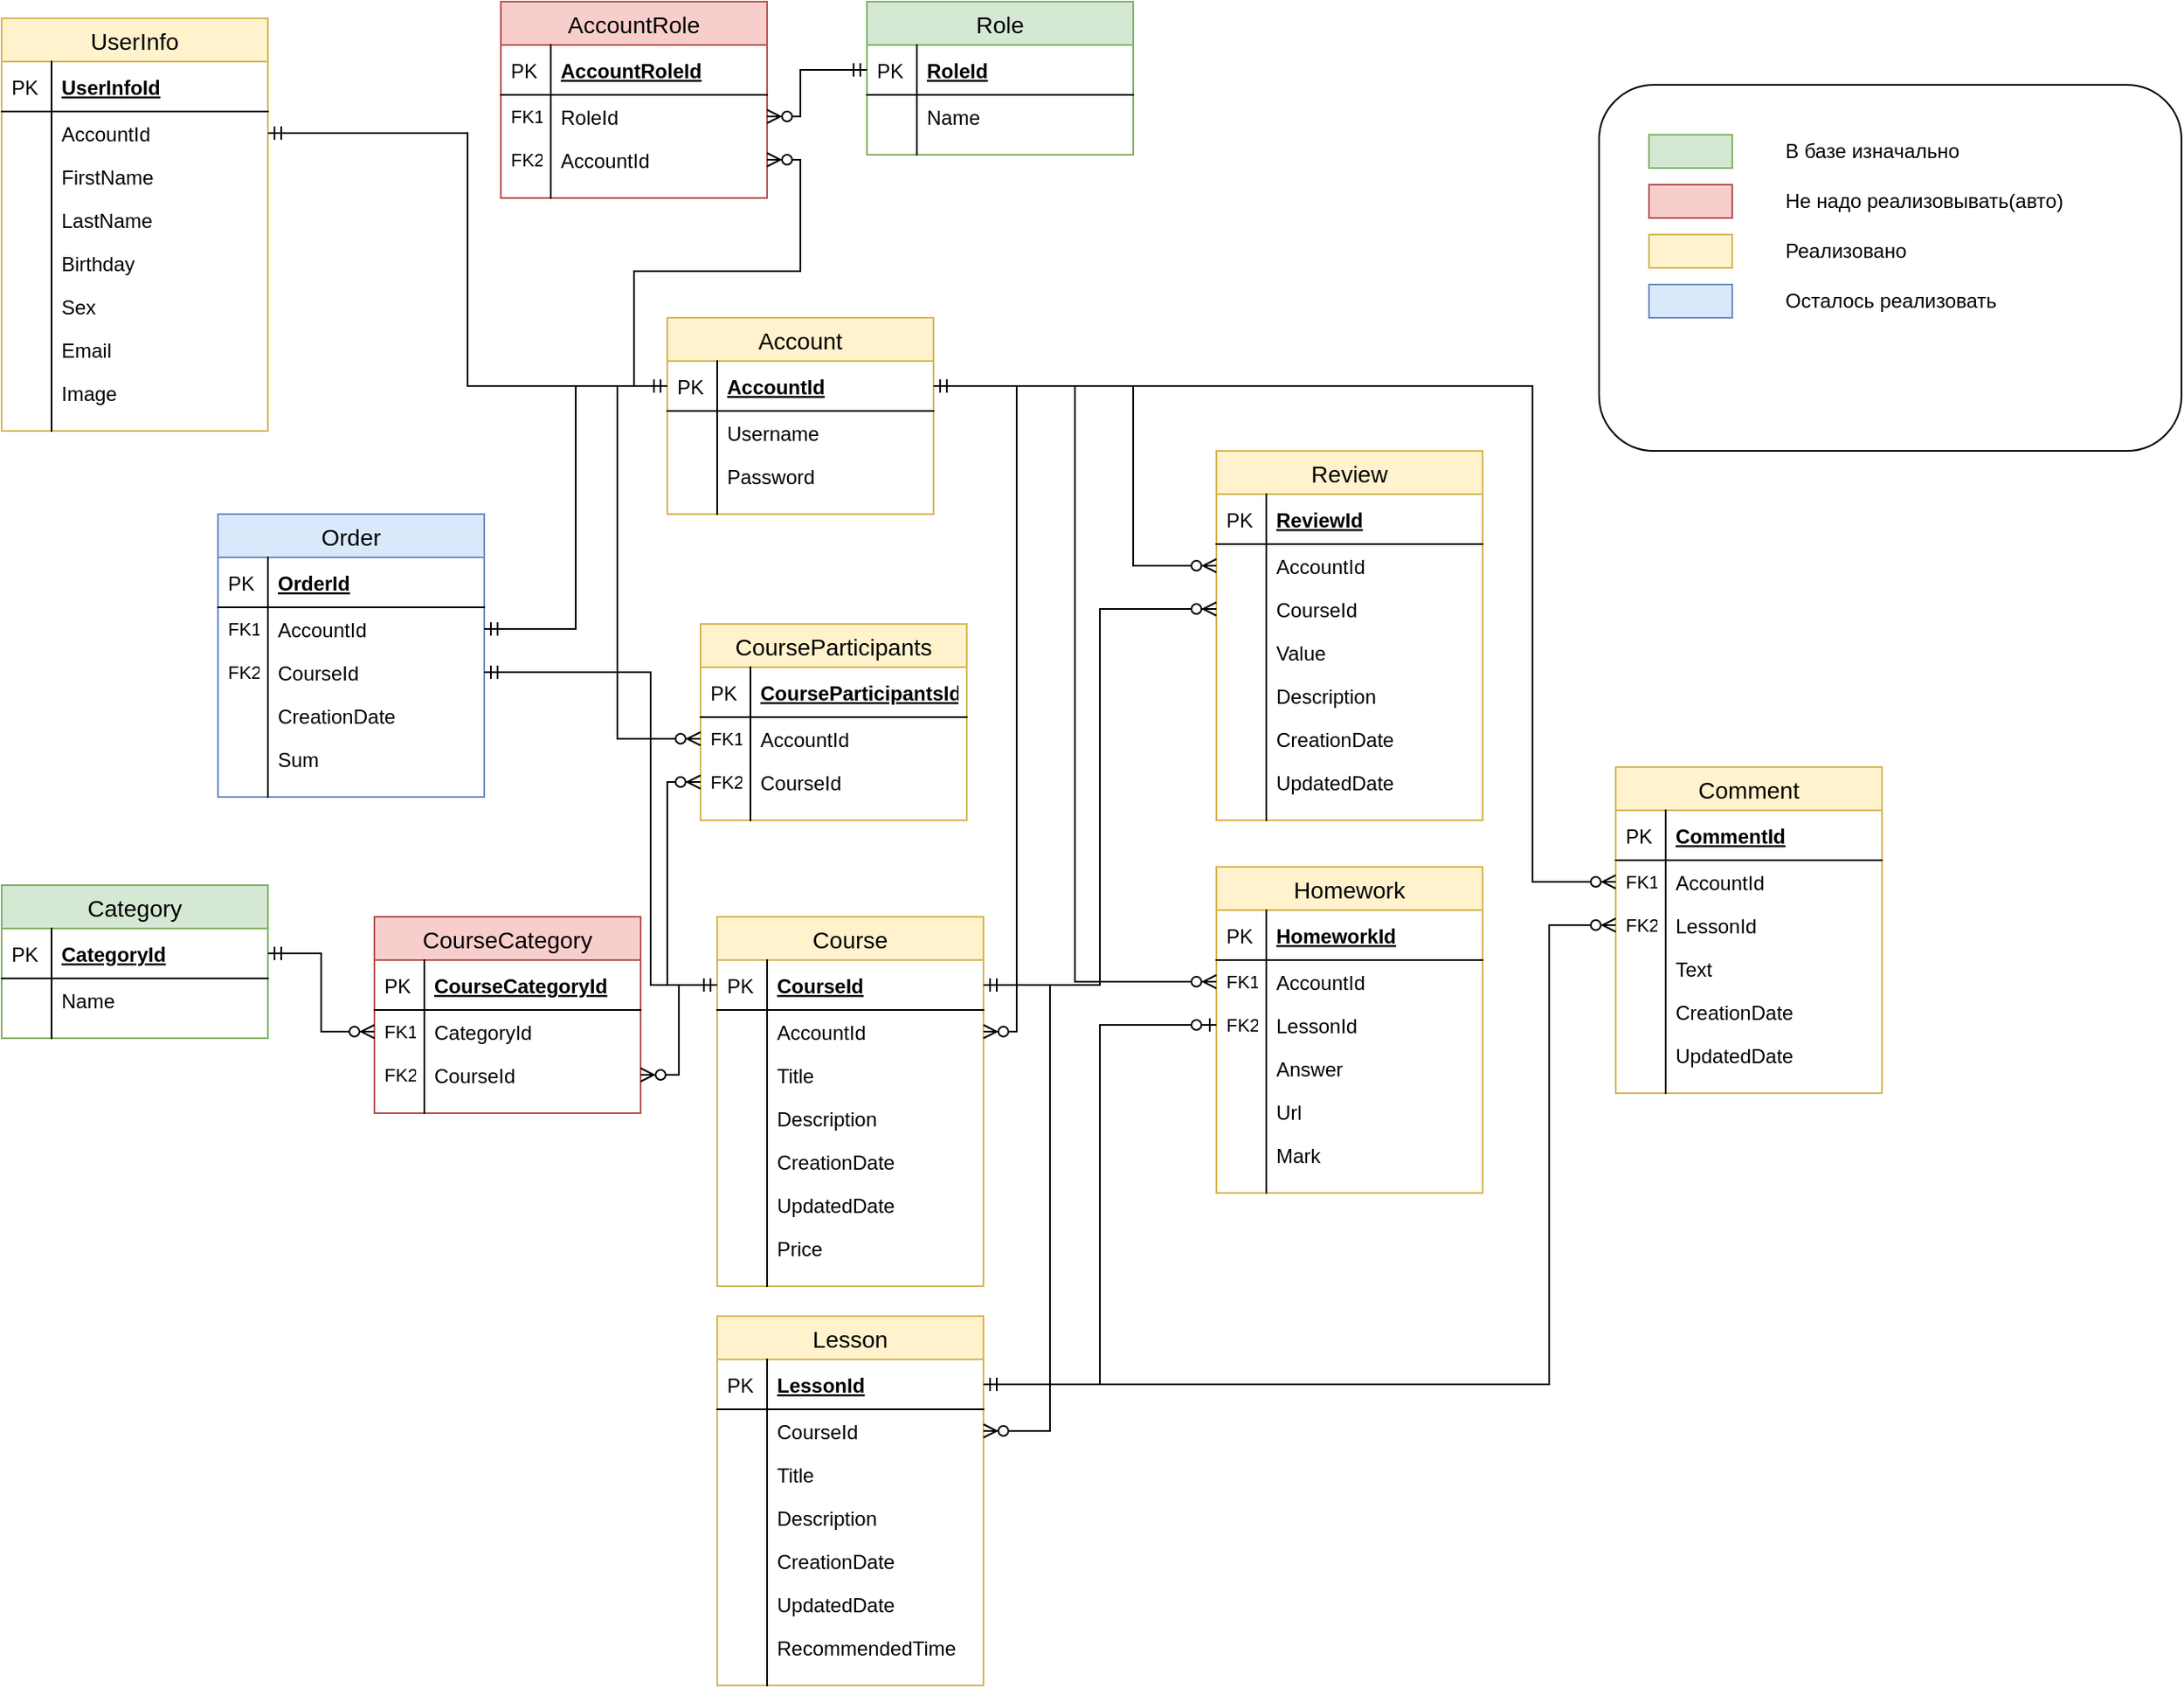 <mxfile version="12.9.3" type="device"><diagram id="HuSAfqNqsKJRdutzTj9g" name="Страница 1"><mxGraphModel dx="1024" dy="-577" grid="1" gridSize="10" guides="1" tooltips="1" connect="1" arrows="1" fold="1" page="1" pageScale="1" pageWidth="827" pageHeight="1169" math="0" shadow="0"><root><mxCell id="0"/><mxCell id="1" parent="0"/><mxCell id="giUMMVurat5lNvyh3QUn-214" value="CourseParticipants" style="swimlane;fontStyle=0;childLayout=stackLayout;horizontal=1;startSize=26;fillColor=#fff2cc;horizontalStack=0;resizeParent=1;resizeParentMax=0;resizeLast=0;collapsible=1;marginBottom=0;swimlaneFillColor=#ffffff;align=center;fontSize=14;strokeColor=#d6b656;" parent="1" vertex="1"><mxGeometry x="450" y="1564" width="160" height="118" as="geometry"/></mxCell><mxCell id="giUMMVurat5lNvyh3QUn-215" value="CourseParticipantsId" style="shape=partialRectangle;top=0;left=0;right=0;bottom=1;align=left;verticalAlign=middle;fillColor=none;spacingLeft=34;spacingRight=4;overflow=hidden;rotatable=0;points=[[0,0.5],[1,0.5]];portConstraint=eastwest;dropTarget=0;fontStyle=5;fontSize=12;" parent="giUMMVurat5lNvyh3QUn-214" vertex="1"><mxGeometry y="26" width="160" height="30" as="geometry"/></mxCell><mxCell id="giUMMVurat5lNvyh3QUn-216" value="PK" style="shape=partialRectangle;top=0;left=0;bottom=0;fillColor=none;align=left;verticalAlign=middle;spacingLeft=4;spacingRight=4;overflow=hidden;rotatable=0;points=[];portConstraint=eastwest;part=1;fontSize=12;" parent="giUMMVurat5lNvyh3QUn-215" vertex="1" connectable="0"><mxGeometry width="30" height="30" as="geometry"/></mxCell><mxCell id="giUMMVurat5lNvyh3QUn-217" value="AccountId" style="shape=partialRectangle;top=0;left=0;right=0;bottom=0;align=left;verticalAlign=top;fillColor=none;spacingLeft=34;spacingRight=4;overflow=hidden;rotatable=0;points=[[0,0.5],[1,0.5]];portConstraint=eastwest;dropTarget=0;fontSize=12;" parent="giUMMVurat5lNvyh3QUn-214" vertex="1"><mxGeometry y="56" width="160" height="26" as="geometry"/></mxCell><mxCell id="giUMMVurat5lNvyh3QUn-218" value="FK1" style="shape=partialRectangle;top=0;left=0;bottom=0;fillColor=none;align=left;verticalAlign=top;spacingLeft=4;spacingRight=4;overflow=hidden;rotatable=0;points=[];portConstraint=eastwest;part=1;fontSize=11;" parent="giUMMVurat5lNvyh3QUn-217" vertex="1" connectable="0"><mxGeometry width="30" height="26" as="geometry"/></mxCell><mxCell id="giUMMVurat5lNvyh3QUn-219" value="CourseId" style="shape=partialRectangle;top=0;left=0;right=0;bottom=0;align=left;verticalAlign=top;fillColor=none;spacingLeft=34;spacingRight=4;overflow=hidden;rotatable=0;points=[[0,0.5],[1,0.5]];portConstraint=eastwest;dropTarget=0;fontSize=12;" parent="giUMMVurat5lNvyh3QUn-214" vertex="1"><mxGeometry y="82" width="160" height="26" as="geometry"/></mxCell><mxCell id="giUMMVurat5lNvyh3QUn-220" value="FK2" style="shape=partialRectangle;top=0;left=0;bottom=0;fillColor=none;align=left;verticalAlign=top;spacingLeft=4;spacingRight=4;overflow=hidden;rotatable=0;points=[];portConstraint=eastwest;part=1;fontSize=11;" parent="giUMMVurat5lNvyh3QUn-219" vertex="1" connectable="0"><mxGeometry width="30" height="26" as="geometry"/></mxCell><mxCell id="giUMMVurat5lNvyh3QUn-221" value="" style="shape=partialRectangle;top=0;left=0;right=0;bottom=0;align=left;verticalAlign=top;fillColor=none;spacingLeft=34;spacingRight=4;overflow=hidden;rotatable=0;points=[[0,0.5],[1,0.5]];portConstraint=eastwest;dropTarget=0;fontSize=12;" parent="giUMMVurat5lNvyh3QUn-214" vertex="1"><mxGeometry y="108" width="160" height="10" as="geometry"/></mxCell><mxCell id="giUMMVurat5lNvyh3QUn-222" value="" style="shape=partialRectangle;top=0;left=0;bottom=0;fillColor=none;align=left;verticalAlign=top;spacingLeft=4;spacingRight=4;overflow=hidden;rotatable=0;points=[];portConstraint=eastwest;part=1;fontSize=12;" parent="giUMMVurat5lNvyh3QUn-221" vertex="1" connectable="0"><mxGeometry width="30" height="10" as="geometry"/></mxCell><mxCell id="giUMMVurat5lNvyh3QUn-101" value="CourseCategory" style="swimlane;fontStyle=0;childLayout=stackLayout;horizontal=1;startSize=26;fillColor=#f8cecc;horizontalStack=0;resizeParent=1;resizeParentMax=0;resizeLast=0;collapsible=1;marginBottom=0;swimlaneFillColor=#ffffff;align=center;fontSize=14;strokeColor=#b85450;" parent="1" vertex="1"><mxGeometry x="254" y="1740" width="160" height="118" as="geometry"/></mxCell><mxCell id="giUMMVurat5lNvyh3QUn-102" value="CourseCategoryId" style="shape=partialRectangle;top=0;left=0;right=0;bottom=1;align=left;verticalAlign=middle;fillColor=none;spacingLeft=34;spacingRight=4;overflow=hidden;rotatable=0;points=[[0,0.5],[1,0.5]];portConstraint=eastwest;dropTarget=0;fontStyle=5;fontSize=12;" parent="giUMMVurat5lNvyh3QUn-101" vertex="1"><mxGeometry y="26" width="160" height="30" as="geometry"/></mxCell><mxCell id="giUMMVurat5lNvyh3QUn-103" value="PK" style="shape=partialRectangle;top=0;left=0;bottom=0;fillColor=none;align=left;verticalAlign=middle;spacingLeft=4;spacingRight=4;overflow=hidden;rotatable=0;points=[];portConstraint=eastwest;part=1;fontSize=12;" parent="giUMMVurat5lNvyh3QUn-102" vertex="1" connectable="0"><mxGeometry width="30" height="30" as="geometry"/></mxCell><mxCell id="giUMMVurat5lNvyh3QUn-104" value="CategoryId" style="shape=partialRectangle;top=0;left=0;right=0;bottom=0;align=left;verticalAlign=top;fillColor=none;spacingLeft=34;spacingRight=4;overflow=hidden;rotatable=0;points=[[0,0.5],[1,0.5]];portConstraint=eastwest;dropTarget=0;fontSize=12;" parent="giUMMVurat5lNvyh3QUn-101" vertex="1"><mxGeometry y="56" width="160" height="26" as="geometry"/></mxCell><mxCell id="giUMMVurat5lNvyh3QUn-105" value="FK1" style="shape=partialRectangle;top=0;left=0;bottom=0;fillColor=none;align=left;verticalAlign=top;spacingLeft=4;spacingRight=4;overflow=hidden;rotatable=0;points=[];portConstraint=eastwest;part=1;fontSize=11;" parent="giUMMVurat5lNvyh3QUn-104" vertex="1" connectable="0"><mxGeometry width="30" height="26" as="geometry"/></mxCell><mxCell id="giUMMVurat5lNvyh3QUn-106" value="CourseId" style="shape=partialRectangle;top=0;left=0;right=0;bottom=0;align=left;verticalAlign=top;fillColor=none;spacingLeft=34;spacingRight=4;overflow=hidden;rotatable=0;points=[[0,0.5],[1,0.5]];portConstraint=eastwest;dropTarget=0;fontSize=12;" parent="giUMMVurat5lNvyh3QUn-101" vertex="1"><mxGeometry y="82" width="160" height="26" as="geometry"/></mxCell><mxCell id="giUMMVurat5lNvyh3QUn-107" value="FK2" style="shape=partialRectangle;top=0;left=0;bottom=0;fillColor=none;align=left;verticalAlign=top;spacingLeft=4;spacingRight=4;overflow=hidden;rotatable=0;points=[];portConstraint=eastwest;part=1;fontSize=11;" parent="giUMMVurat5lNvyh3QUn-106" vertex="1" connectable="0"><mxGeometry width="30" height="26" as="geometry"/></mxCell><mxCell id="giUMMVurat5lNvyh3QUn-108" value="" style="shape=partialRectangle;top=0;left=0;right=0;bottom=0;align=left;verticalAlign=top;fillColor=none;spacingLeft=34;spacingRight=4;overflow=hidden;rotatable=0;points=[[0,0.5],[1,0.5]];portConstraint=eastwest;dropTarget=0;fontSize=12;" parent="giUMMVurat5lNvyh3QUn-101" vertex="1"><mxGeometry y="108" width="160" height="10" as="geometry"/></mxCell><mxCell id="giUMMVurat5lNvyh3QUn-109" value="" style="shape=partialRectangle;top=0;left=0;bottom=0;fillColor=none;align=left;verticalAlign=top;spacingLeft=4;spacingRight=4;overflow=hidden;rotatable=0;points=[];portConstraint=eastwest;part=1;fontSize=12;" parent="giUMMVurat5lNvyh3QUn-108" vertex="1" connectable="0"><mxGeometry width="30" height="10" as="geometry"/></mxCell><mxCell id="giUMMVurat5lNvyh3QUn-84" value="Course" style="swimlane;fontStyle=0;childLayout=stackLayout;horizontal=1;startSize=26;fillColor=#fff2cc;horizontalStack=0;resizeParent=1;resizeParentMax=0;resizeLast=0;collapsible=1;marginBottom=0;swimlaneFillColor=#ffffff;align=center;fontSize=14;strokeColor=#d6b656;" parent="1" vertex="1"><mxGeometry x="460" y="1740" width="160" height="222" as="geometry"/></mxCell><mxCell id="giUMMVurat5lNvyh3QUn-85" value="CourseId" style="shape=partialRectangle;top=0;left=0;right=0;bottom=1;align=left;verticalAlign=middle;fillColor=none;spacingLeft=34;spacingRight=4;overflow=hidden;rotatable=0;points=[[0,0.5],[1,0.5]];portConstraint=eastwest;dropTarget=0;fontStyle=5;fontSize=12;" parent="giUMMVurat5lNvyh3QUn-84" vertex="1"><mxGeometry y="26" width="160" height="30" as="geometry"/></mxCell><mxCell id="giUMMVurat5lNvyh3QUn-86" value="PK" style="shape=partialRectangle;top=0;left=0;bottom=0;fillColor=none;align=left;verticalAlign=middle;spacingLeft=4;spacingRight=4;overflow=hidden;rotatable=0;points=[];portConstraint=eastwest;part=1;fontSize=12;" parent="giUMMVurat5lNvyh3QUn-85" vertex="1" connectable="0"><mxGeometry width="30" height="30" as="geometry"/></mxCell><mxCell id="giUMMVurat5lNvyh3QUn-121" value="AccountId" style="shape=partialRectangle;top=0;left=0;right=0;bottom=0;align=left;verticalAlign=top;fillColor=none;spacingLeft=34;spacingRight=4;overflow=hidden;rotatable=0;points=[[0,0.5],[1,0.5]];portConstraint=eastwest;dropTarget=0;fontSize=12;" parent="giUMMVurat5lNvyh3QUn-84" vertex="1"><mxGeometry y="56" width="160" height="26" as="geometry"/></mxCell><mxCell id="giUMMVurat5lNvyh3QUn-122" value="" style="shape=partialRectangle;top=0;left=0;bottom=0;fillColor=none;align=left;verticalAlign=top;spacingLeft=4;spacingRight=4;overflow=hidden;rotatable=0;points=[];portConstraint=eastwest;part=1;fontSize=12;" parent="giUMMVurat5lNvyh3QUn-121" vertex="1" connectable="0"><mxGeometry width="30" height="26" as="geometry"/></mxCell><mxCell id="giUMMVurat5lNvyh3QUn-87" value="Title" style="shape=partialRectangle;top=0;left=0;right=0;bottom=0;align=left;verticalAlign=top;fillColor=none;spacingLeft=34;spacingRight=4;overflow=hidden;rotatable=0;points=[[0,0.5],[1,0.5]];portConstraint=eastwest;dropTarget=0;fontSize=12;" parent="giUMMVurat5lNvyh3QUn-84" vertex="1"><mxGeometry y="82" width="160" height="26" as="geometry"/></mxCell><mxCell id="giUMMVurat5lNvyh3QUn-88" value="" style="shape=partialRectangle;top=0;left=0;bottom=0;fillColor=none;align=left;verticalAlign=top;spacingLeft=4;spacingRight=4;overflow=hidden;rotatable=0;points=[];portConstraint=eastwest;part=1;fontSize=12;" parent="giUMMVurat5lNvyh3QUn-87" vertex="1" connectable="0"><mxGeometry width="30" height="26" as="geometry"/></mxCell><mxCell id="giUMMVurat5lNvyh3QUn-89" value="Description" style="shape=partialRectangle;top=0;left=0;right=0;bottom=0;align=left;verticalAlign=top;fillColor=none;spacingLeft=34;spacingRight=4;overflow=hidden;rotatable=0;points=[[0,0.5],[1,0.5]];portConstraint=eastwest;dropTarget=0;fontSize=12;" parent="giUMMVurat5lNvyh3QUn-84" vertex="1"><mxGeometry y="108" width="160" height="26" as="geometry"/></mxCell><mxCell id="giUMMVurat5lNvyh3QUn-90" value="" style="shape=partialRectangle;top=0;left=0;bottom=0;fillColor=none;align=left;verticalAlign=top;spacingLeft=4;spacingRight=4;overflow=hidden;rotatable=0;points=[];portConstraint=eastwest;part=1;fontSize=12;" parent="giUMMVurat5lNvyh3QUn-89" vertex="1" connectable="0"><mxGeometry width="30" height="26" as="geometry"/></mxCell><mxCell id="giUMMVurat5lNvyh3QUn-91" value="CreationDate" style="shape=partialRectangle;top=0;left=0;right=0;bottom=0;align=left;verticalAlign=top;fillColor=none;spacingLeft=34;spacingRight=4;overflow=hidden;rotatable=0;points=[[0,0.5],[1,0.5]];portConstraint=eastwest;dropTarget=0;fontSize=12;" parent="giUMMVurat5lNvyh3QUn-84" vertex="1"><mxGeometry y="134" width="160" height="26" as="geometry"/></mxCell><mxCell id="giUMMVurat5lNvyh3QUn-92" value="" style="shape=partialRectangle;top=0;left=0;bottom=0;fillColor=none;align=left;verticalAlign=top;spacingLeft=4;spacingRight=4;overflow=hidden;rotatable=0;points=[];portConstraint=eastwest;part=1;fontSize=12;" parent="giUMMVurat5lNvyh3QUn-91" vertex="1" connectable="0"><mxGeometry width="30" height="26" as="geometry"/></mxCell><mxCell id="giUMMVurat5lNvyh3QUn-119" value="UpdatedDate" style="shape=partialRectangle;top=0;left=0;right=0;bottom=0;align=left;verticalAlign=top;fillColor=none;spacingLeft=34;spacingRight=4;overflow=hidden;rotatable=0;points=[[0,0.5],[1,0.5]];portConstraint=eastwest;dropTarget=0;fontSize=12;" parent="giUMMVurat5lNvyh3QUn-84" vertex="1"><mxGeometry y="160" width="160" height="26" as="geometry"/></mxCell><mxCell id="giUMMVurat5lNvyh3QUn-120" value="" style="shape=partialRectangle;top=0;left=0;bottom=0;fillColor=none;align=left;verticalAlign=top;spacingLeft=4;spacingRight=4;overflow=hidden;rotatable=0;points=[];portConstraint=eastwest;part=1;fontSize=12;" parent="giUMMVurat5lNvyh3QUn-119" vertex="1" connectable="0"><mxGeometry width="30" height="26" as="geometry"/></mxCell><mxCell id="giUMMVurat5lNvyh3QUn-207" value="Price" style="shape=partialRectangle;top=0;left=0;right=0;bottom=0;align=left;verticalAlign=top;fillColor=none;spacingLeft=34;spacingRight=4;overflow=hidden;rotatable=0;points=[[0,0.5],[1,0.5]];portConstraint=eastwest;dropTarget=0;fontSize=12;" parent="giUMMVurat5lNvyh3QUn-84" vertex="1"><mxGeometry y="186" width="160" height="26" as="geometry"/></mxCell><mxCell id="giUMMVurat5lNvyh3QUn-208" value="" style="shape=partialRectangle;top=0;left=0;bottom=0;fillColor=none;align=left;verticalAlign=top;spacingLeft=4;spacingRight=4;overflow=hidden;rotatable=0;points=[];portConstraint=eastwest;part=1;fontSize=12;" parent="giUMMVurat5lNvyh3QUn-207" vertex="1" connectable="0"><mxGeometry width="30" height="26" as="geometry"/></mxCell><mxCell id="giUMMVurat5lNvyh3QUn-99" value="" style="shape=partialRectangle;top=0;left=0;right=0;bottom=0;align=left;verticalAlign=top;fillColor=none;spacingLeft=34;spacingRight=4;overflow=hidden;rotatable=0;points=[[0,0.5],[1,0.5]];portConstraint=eastwest;dropTarget=0;fontSize=12;" parent="giUMMVurat5lNvyh3QUn-84" vertex="1"><mxGeometry y="212" width="160" height="10" as="geometry"/></mxCell><mxCell id="giUMMVurat5lNvyh3QUn-100" value="" style="shape=partialRectangle;top=0;left=0;bottom=0;fillColor=none;align=left;verticalAlign=top;spacingLeft=4;spacingRight=4;overflow=hidden;rotatable=0;points=[];portConstraint=eastwest;part=1;fontSize=12;" parent="giUMMVurat5lNvyh3QUn-99" vertex="1" connectable="0"><mxGeometry width="30" height="10" as="geometry"/></mxCell><mxCell id="giUMMVurat5lNvyh3QUn-124" value="Lesson" style="swimlane;fontStyle=0;childLayout=stackLayout;horizontal=1;startSize=26;fillColor=#fff2cc;horizontalStack=0;resizeParent=1;resizeParentMax=0;resizeLast=0;collapsible=1;marginBottom=0;swimlaneFillColor=#ffffff;align=center;fontSize=14;strokeColor=#d6b656;" parent="1" vertex="1"><mxGeometry x="460" y="1980" width="160" height="222" as="geometry"/></mxCell><mxCell id="giUMMVurat5lNvyh3QUn-125" value="LessonId" style="shape=partialRectangle;top=0;left=0;right=0;bottom=1;align=left;verticalAlign=middle;fillColor=none;spacingLeft=34;spacingRight=4;overflow=hidden;rotatable=0;points=[[0,0.5],[1,0.5]];portConstraint=eastwest;dropTarget=0;fontStyle=5;fontSize=12;" parent="giUMMVurat5lNvyh3QUn-124" vertex="1"><mxGeometry y="26" width="160" height="30" as="geometry"/></mxCell><mxCell id="giUMMVurat5lNvyh3QUn-126" value="PK" style="shape=partialRectangle;top=0;left=0;bottom=0;fillColor=none;align=left;verticalAlign=middle;spacingLeft=4;spacingRight=4;overflow=hidden;rotatable=0;points=[];portConstraint=eastwest;part=1;fontSize=12;" parent="giUMMVurat5lNvyh3QUn-125" vertex="1" connectable="0"><mxGeometry width="30" height="30" as="geometry"/></mxCell><mxCell id="giUMMVurat5lNvyh3QUn-127" value="CourseId" style="shape=partialRectangle;top=0;left=0;right=0;bottom=0;align=left;verticalAlign=top;fillColor=none;spacingLeft=34;spacingRight=4;overflow=hidden;rotatable=0;points=[[0,0.5],[1,0.5]];portConstraint=eastwest;dropTarget=0;fontSize=12;" parent="giUMMVurat5lNvyh3QUn-124" vertex="1"><mxGeometry y="56" width="160" height="26" as="geometry"/></mxCell><mxCell id="giUMMVurat5lNvyh3QUn-128" value="" style="shape=partialRectangle;top=0;left=0;bottom=0;fillColor=none;align=left;verticalAlign=top;spacingLeft=4;spacingRight=4;overflow=hidden;rotatable=0;points=[];portConstraint=eastwest;part=1;fontSize=12;" parent="giUMMVurat5lNvyh3QUn-127" vertex="1" connectable="0"><mxGeometry width="30" height="26" as="geometry"/></mxCell><mxCell id="giUMMVurat5lNvyh3QUn-129" value="Title" style="shape=partialRectangle;top=0;left=0;right=0;bottom=0;align=left;verticalAlign=top;fillColor=none;spacingLeft=34;spacingRight=4;overflow=hidden;rotatable=0;points=[[0,0.5],[1,0.5]];portConstraint=eastwest;dropTarget=0;fontSize=12;" parent="giUMMVurat5lNvyh3QUn-124" vertex="1"><mxGeometry y="82" width="160" height="26" as="geometry"/></mxCell><mxCell id="giUMMVurat5lNvyh3QUn-130" value="" style="shape=partialRectangle;top=0;left=0;bottom=0;fillColor=none;align=left;verticalAlign=top;spacingLeft=4;spacingRight=4;overflow=hidden;rotatable=0;points=[];portConstraint=eastwest;part=1;fontSize=12;" parent="giUMMVurat5lNvyh3QUn-129" vertex="1" connectable="0"><mxGeometry width="30" height="26" as="geometry"/></mxCell><mxCell id="giUMMVurat5lNvyh3QUn-131" value="Description" style="shape=partialRectangle;top=0;left=0;right=0;bottom=0;align=left;verticalAlign=top;fillColor=none;spacingLeft=34;spacingRight=4;overflow=hidden;rotatable=0;points=[[0,0.5],[1,0.5]];portConstraint=eastwest;dropTarget=0;fontSize=12;" parent="giUMMVurat5lNvyh3QUn-124" vertex="1"><mxGeometry y="108" width="160" height="26" as="geometry"/></mxCell><mxCell id="giUMMVurat5lNvyh3QUn-132" value="" style="shape=partialRectangle;top=0;left=0;bottom=0;fillColor=none;align=left;verticalAlign=top;spacingLeft=4;spacingRight=4;overflow=hidden;rotatable=0;points=[];portConstraint=eastwest;part=1;fontSize=12;" parent="giUMMVurat5lNvyh3QUn-131" vertex="1" connectable="0"><mxGeometry width="30" height="26" as="geometry"/></mxCell><mxCell id="giUMMVurat5lNvyh3QUn-133" value="CreationDate" style="shape=partialRectangle;top=0;left=0;right=0;bottom=0;align=left;verticalAlign=top;fillColor=none;spacingLeft=34;spacingRight=4;overflow=hidden;rotatable=0;points=[[0,0.5],[1,0.5]];portConstraint=eastwest;dropTarget=0;fontSize=12;" parent="giUMMVurat5lNvyh3QUn-124" vertex="1"><mxGeometry y="134" width="160" height="26" as="geometry"/></mxCell><mxCell id="giUMMVurat5lNvyh3QUn-134" value="" style="shape=partialRectangle;top=0;left=0;bottom=0;fillColor=none;align=left;verticalAlign=top;spacingLeft=4;spacingRight=4;overflow=hidden;rotatable=0;points=[];portConstraint=eastwest;part=1;fontSize=12;" parent="giUMMVurat5lNvyh3QUn-133" vertex="1" connectable="0"><mxGeometry width="30" height="26" as="geometry"/></mxCell><mxCell id="giUMMVurat5lNvyh3QUn-135" value="UpdatedDate" style="shape=partialRectangle;top=0;left=0;right=0;bottom=0;align=left;verticalAlign=top;fillColor=none;spacingLeft=34;spacingRight=4;overflow=hidden;rotatable=0;points=[[0,0.5],[1,0.5]];portConstraint=eastwest;dropTarget=0;fontSize=12;" parent="giUMMVurat5lNvyh3QUn-124" vertex="1"><mxGeometry y="160" width="160" height="26" as="geometry"/></mxCell><mxCell id="giUMMVurat5lNvyh3QUn-136" value="" style="shape=partialRectangle;top=0;left=0;bottom=0;fillColor=none;align=left;verticalAlign=top;spacingLeft=4;spacingRight=4;overflow=hidden;rotatable=0;points=[];portConstraint=eastwest;part=1;fontSize=12;" parent="giUMMVurat5lNvyh3QUn-135" vertex="1" connectable="0"><mxGeometry width="30" height="26" as="geometry"/></mxCell><mxCell id="giUMMVurat5lNvyh3QUn-210" value="RecommendedTime" style="shape=partialRectangle;top=0;left=0;right=0;bottom=0;align=left;verticalAlign=top;fillColor=none;spacingLeft=34;spacingRight=4;overflow=hidden;rotatable=0;points=[[0,0.5],[1,0.5]];portConstraint=eastwest;dropTarget=0;fontSize=12;" parent="giUMMVurat5lNvyh3QUn-124" vertex="1"><mxGeometry y="186" width="160" height="26" as="geometry"/></mxCell><mxCell id="giUMMVurat5lNvyh3QUn-211" value="" style="shape=partialRectangle;top=0;left=0;bottom=0;fillColor=none;align=left;verticalAlign=top;spacingLeft=4;spacingRight=4;overflow=hidden;rotatable=0;points=[];portConstraint=eastwest;part=1;fontSize=12;" parent="giUMMVurat5lNvyh3QUn-210" vertex="1" connectable="0"><mxGeometry width="30" height="26" as="geometry"/></mxCell><mxCell id="giUMMVurat5lNvyh3QUn-137" value="" style="shape=partialRectangle;top=0;left=0;right=0;bottom=0;align=left;verticalAlign=top;fillColor=none;spacingLeft=34;spacingRight=4;overflow=hidden;rotatable=0;points=[[0,0.5],[1,0.5]];portConstraint=eastwest;dropTarget=0;fontSize=12;" parent="giUMMVurat5lNvyh3QUn-124" vertex="1"><mxGeometry y="212" width="160" height="10" as="geometry"/></mxCell><mxCell id="giUMMVurat5lNvyh3QUn-138" value="" style="shape=partialRectangle;top=0;left=0;bottom=0;fillColor=none;align=left;verticalAlign=top;spacingLeft=4;spacingRight=4;overflow=hidden;rotatable=0;points=[];portConstraint=eastwest;part=1;fontSize=12;" parent="giUMMVurat5lNvyh3QUn-137" vertex="1" connectable="0"><mxGeometry width="30" height="10" as="geometry"/></mxCell><mxCell id="giUMMVurat5lNvyh3QUn-192" value="Order" style="swimlane;fontStyle=0;childLayout=stackLayout;horizontal=1;startSize=26;fillColor=#dae8fc;horizontalStack=0;resizeParent=1;resizeParentMax=0;resizeLast=0;collapsible=1;marginBottom=0;swimlaneFillColor=#ffffff;align=center;fontSize=14;strokeColor=#6c8ebf;" parent="1" vertex="1"><mxGeometry x="160" y="1498" width="160" height="170" as="geometry"/></mxCell><mxCell id="giUMMVurat5lNvyh3QUn-193" value="OrderId" style="shape=partialRectangle;top=0;left=0;right=0;bottom=1;align=left;verticalAlign=middle;fillColor=none;spacingLeft=34;spacingRight=4;overflow=hidden;rotatable=0;points=[[0,0.5],[1,0.5]];portConstraint=eastwest;dropTarget=0;fontStyle=5;fontSize=12;" parent="giUMMVurat5lNvyh3QUn-192" vertex="1"><mxGeometry y="26" width="160" height="30" as="geometry"/></mxCell><mxCell id="giUMMVurat5lNvyh3QUn-194" value="PK" style="shape=partialRectangle;top=0;left=0;bottom=0;fillColor=none;align=left;verticalAlign=middle;spacingLeft=4;spacingRight=4;overflow=hidden;rotatable=0;points=[];portConstraint=eastwest;part=1;fontSize=12;" parent="giUMMVurat5lNvyh3QUn-193" vertex="1" connectable="0"><mxGeometry width="30" height="30" as="geometry"/></mxCell><mxCell id="giUMMVurat5lNvyh3QUn-195" value="AccountId" style="shape=partialRectangle;top=0;left=0;right=0;bottom=0;align=left;verticalAlign=top;fillColor=none;spacingLeft=34;spacingRight=4;overflow=hidden;rotatable=0;points=[[0,0.5],[1,0.5]];portConstraint=eastwest;dropTarget=0;fontSize=12;" parent="giUMMVurat5lNvyh3QUn-192" vertex="1"><mxGeometry y="56" width="160" height="26" as="geometry"/></mxCell><mxCell id="giUMMVurat5lNvyh3QUn-196" value="FK1" style="shape=partialRectangle;top=0;left=0;bottom=0;fillColor=none;align=left;verticalAlign=top;spacingLeft=4;spacingRight=4;overflow=hidden;rotatable=0;points=[];portConstraint=eastwest;part=1;fontSize=11;" parent="giUMMVurat5lNvyh3QUn-195" vertex="1" connectable="0"><mxGeometry width="30" height="26" as="geometry"/></mxCell><mxCell id="giUMMVurat5lNvyh3QUn-202" value="CourseId" style="shape=partialRectangle;top=0;left=0;right=0;bottom=0;align=left;verticalAlign=top;fillColor=none;spacingLeft=34;spacingRight=4;overflow=hidden;rotatable=0;points=[[0,0.5],[1,0.5]];portConstraint=eastwest;dropTarget=0;fontSize=12;" parent="giUMMVurat5lNvyh3QUn-192" vertex="1"><mxGeometry y="82" width="160" height="26" as="geometry"/></mxCell><mxCell id="giUMMVurat5lNvyh3QUn-203" value="FK2" style="shape=partialRectangle;top=0;left=0;bottom=0;fillColor=none;align=left;verticalAlign=top;spacingLeft=4;spacingRight=4;overflow=hidden;rotatable=0;points=[];portConstraint=eastwest;part=1;fontSize=11;" parent="giUMMVurat5lNvyh3QUn-202" vertex="1" connectable="0"><mxGeometry width="30" height="26" as="geometry"/></mxCell><mxCell id="giUMMVurat5lNvyh3QUn-197" value="CreationDate" style="shape=partialRectangle;top=0;left=0;right=0;bottom=0;align=left;verticalAlign=top;fillColor=none;spacingLeft=34;spacingRight=4;overflow=hidden;rotatable=0;points=[[0,0.5],[1,0.5]];portConstraint=eastwest;dropTarget=0;fontSize=12;" parent="giUMMVurat5lNvyh3QUn-192" vertex="1"><mxGeometry y="108" width="160" height="26" as="geometry"/></mxCell><mxCell id="giUMMVurat5lNvyh3QUn-198" value="" style="shape=partialRectangle;top=0;left=0;bottom=0;fillColor=none;align=left;verticalAlign=top;spacingLeft=4;spacingRight=4;overflow=hidden;rotatable=0;points=[];portConstraint=eastwest;part=1;fontSize=11;" parent="giUMMVurat5lNvyh3QUn-197" vertex="1" connectable="0"><mxGeometry width="30" height="26" as="geometry"/></mxCell><mxCell id="giUMMVurat5lNvyh3QUn-204" value="Sum" style="shape=partialRectangle;top=0;left=0;right=0;bottom=0;align=left;verticalAlign=top;fillColor=none;spacingLeft=34;spacingRight=4;overflow=hidden;rotatable=0;points=[[0,0.5],[1,0.5]];portConstraint=eastwest;dropTarget=0;fontSize=12;" parent="giUMMVurat5lNvyh3QUn-192" vertex="1"><mxGeometry y="134" width="160" height="26" as="geometry"/></mxCell><mxCell id="giUMMVurat5lNvyh3QUn-205" value="" style="shape=partialRectangle;top=0;left=0;bottom=0;fillColor=none;align=left;verticalAlign=top;spacingLeft=4;spacingRight=4;overflow=hidden;rotatable=0;points=[];portConstraint=eastwest;part=1;fontSize=11;" parent="giUMMVurat5lNvyh3QUn-204" vertex="1" connectable="0"><mxGeometry width="30" height="26" as="geometry"/></mxCell><mxCell id="giUMMVurat5lNvyh3QUn-199" value="" style="shape=partialRectangle;top=0;left=0;right=0;bottom=0;align=left;verticalAlign=top;fillColor=none;spacingLeft=34;spacingRight=4;overflow=hidden;rotatable=0;points=[[0,0.5],[1,0.5]];portConstraint=eastwest;dropTarget=0;fontSize=12;" parent="giUMMVurat5lNvyh3QUn-192" vertex="1"><mxGeometry y="160" width="160" height="10" as="geometry"/></mxCell><mxCell id="giUMMVurat5lNvyh3QUn-200" value="" style="shape=partialRectangle;top=0;left=0;bottom=0;fillColor=none;align=left;verticalAlign=top;spacingLeft=4;spacingRight=4;overflow=hidden;rotatable=0;points=[];portConstraint=eastwest;part=1;fontSize=12;" parent="giUMMVurat5lNvyh3QUn-199" vertex="1" connectable="0"><mxGeometry width="30" height="10" as="geometry"/></mxCell><mxCell id="giUMMVurat5lNvyh3QUn-111" value="Category" style="swimlane;fontStyle=0;childLayout=stackLayout;horizontal=1;startSize=26;fillColor=#d5e8d4;horizontalStack=0;resizeParent=1;resizeParentMax=0;resizeLast=0;collapsible=1;marginBottom=0;swimlaneFillColor=#ffffff;align=center;fontSize=14;strokeColor=#82b366;" parent="1" vertex="1"><mxGeometry x="30" y="1721" width="160" height="92" as="geometry"/></mxCell><mxCell id="giUMMVurat5lNvyh3QUn-112" value="CategoryId" style="shape=partialRectangle;top=0;left=0;right=0;bottom=1;align=left;verticalAlign=middle;fillColor=none;spacingLeft=34;spacingRight=4;overflow=hidden;rotatable=0;points=[[0,0.5],[1,0.5]];portConstraint=eastwest;dropTarget=0;fontStyle=5;fontSize=12;" parent="giUMMVurat5lNvyh3QUn-111" vertex="1"><mxGeometry y="26" width="160" height="30" as="geometry"/></mxCell><mxCell id="giUMMVurat5lNvyh3QUn-113" value="PK" style="shape=partialRectangle;top=0;left=0;bottom=0;fillColor=none;align=left;verticalAlign=middle;spacingLeft=4;spacingRight=4;overflow=hidden;rotatable=0;points=[];portConstraint=eastwest;part=1;fontSize=12;" parent="giUMMVurat5lNvyh3QUn-112" vertex="1" connectable="0"><mxGeometry width="30" height="30" as="geometry"/></mxCell><mxCell id="giUMMVurat5lNvyh3QUn-114" value="Name" style="shape=partialRectangle;top=0;left=0;right=0;bottom=0;align=left;verticalAlign=top;fillColor=none;spacingLeft=34;spacingRight=4;overflow=hidden;rotatable=0;points=[[0,0.5],[1,0.5]];portConstraint=eastwest;dropTarget=0;fontSize=12;" parent="giUMMVurat5lNvyh3QUn-111" vertex="1"><mxGeometry y="56" width="160" height="26" as="geometry"/></mxCell><mxCell id="giUMMVurat5lNvyh3QUn-115" value="" style="shape=partialRectangle;top=0;left=0;bottom=0;fillColor=none;align=left;verticalAlign=top;spacingLeft=4;spacingRight=4;overflow=hidden;rotatable=0;points=[];portConstraint=eastwest;part=1;fontSize=12;" parent="giUMMVurat5lNvyh3QUn-114" vertex="1" connectable="0"><mxGeometry width="30" height="26" as="geometry"/></mxCell><mxCell id="giUMMVurat5lNvyh3QUn-116" value="" style="shape=partialRectangle;top=0;left=0;right=0;bottom=0;align=left;verticalAlign=top;fillColor=none;spacingLeft=34;spacingRight=4;overflow=hidden;rotatable=0;points=[[0,0.5],[1,0.5]];portConstraint=eastwest;dropTarget=0;fontSize=12;" parent="giUMMVurat5lNvyh3QUn-111" vertex="1"><mxGeometry y="82" width="160" height="10" as="geometry"/></mxCell><mxCell id="giUMMVurat5lNvyh3QUn-117" value="" style="shape=partialRectangle;top=0;left=0;bottom=0;fillColor=none;align=left;verticalAlign=top;spacingLeft=4;spacingRight=4;overflow=hidden;rotatable=0;points=[];portConstraint=eastwest;part=1;fontSize=12;" parent="giUMMVurat5lNvyh3QUn-116" vertex="1" connectable="0"><mxGeometry width="30" height="10" as="geometry"/></mxCell><mxCell id="giUMMVurat5lNvyh3QUn-45" value="UserInfo" style="swimlane;fontStyle=0;childLayout=stackLayout;horizontal=1;startSize=26;fillColor=#fff2cc;horizontalStack=0;resizeParent=1;resizeParentMax=0;resizeLast=0;collapsible=1;marginBottom=0;swimlaneFillColor=#ffffff;align=center;fontSize=14;strokeColor=#d6b656;" parent="1" vertex="1"><mxGeometry x="30" y="1200" width="160" height="248" as="geometry"/></mxCell><mxCell id="giUMMVurat5lNvyh3QUn-46" value="UserInfoId" style="shape=partialRectangle;top=0;left=0;right=0;bottom=1;align=left;verticalAlign=middle;fillColor=none;spacingLeft=34;spacingRight=4;overflow=hidden;rotatable=0;points=[[0,0.5],[1,0.5]];portConstraint=eastwest;dropTarget=0;fontStyle=5;fontSize=12;" parent="giUMMVurat5lNvyh3QUn-45" vertex="1"><mxGeometry y="26" width="160" height="30" as="geometry"/></mxCell><mxCell id="giUMMVurat5lNvyh3QUn-47" value="PK" style="shape=partialRectangle;top=0;left=0;bottom=0;fillColor=none;align=left;verticalAlign=middle;spacingLeft=4;spacingRight=4;overflow=hidden;rotatable=0;points=[];portConstraint=eastwest;part=1;fontSize=12;" parent="giUMMVurat5lNvyh3QUn-46" vertex="1" connectable="0"><mxGeometry width="30" height="30" as="geometry"/></mxCell><mxCell id="giUMMVurat5lNvyh3QUn-48" value="AccountId" style="shape=partialRectangle;top=0;left=0;right=0;bottom=0;align=left;verticalAlign=top;fillColor=none;spacingLeft=34;spacingRight=4;overflow=hidden;rotatable=0;points=[[0,0.5],[1,0.5]];portConstraint=eastwest;dropTarget=0;fontSize=12;" parent="giUMMVurat5lNvyh3QUn-45" vertex="1"><mxGeometry y="56" width="160" height="26" as="geometry"/></mxCell><mxCell id="giUMMVurat5lNvyh3QUn-49" value="" style="shape=partialRectangle;top=0;left=0;bottom=0;fillColor=none;align=left;verticalAlign=top;spacingLeft=4;spacingRight=4;overflow=hidden;rotatable=0;points=[];portConstraint=eastwest;part=1;fontSize=12;" parent="giUMMVurat5lNvyh3QUn-48" vertex="1" connectable="0"><mxGeometry width="30" height="26" as="geometry"/></mxCell><mxCell id="giUMMVurat5lNvyh3QUn-50" value="FirstName" style="shape=partialRectangle;top=0;left=0;right=0;bottom=0;align=left;verticalAlign=top;fillColor=none;spacingLeft=34;spacingRight=4;overflow=hidden;rotatable=0;points=[[0,0.5],[1,0.5]];portConstraint=eastwest;dropTarget=0;fontSize=12;" parent="giUMMVurat5lNvyh3QUn-45" vertex="1"><mxGeometry y="82" width="160" height="26" as="geometry"/></mxCell><mxCell id="giUMMVurat5lNvyh3QUn-51" value="" style="shape=partialRectangle;top=0;left=0;bottom=0;fillColor=none;align=left;verticalAlign=top;spacingLeft=4;spacingRight=4;overflow=hidden;rotatable=0;points=[];portConstraint=eastwest;part=1;fontSize=12;" parent="giUMMVurat5lNvyh3QUn-50" vertex="1" connectable="0"><mxGeometry width="30" height="26" as="geometry"/></mxCell><mxCell id="giUMMVurat5lNvyh3QUn-52" value="LastName" style="shape=partialRectangle;top=0;left=0;right=0;bottom=0;align=left;verticalAlign=top;fillColor=none;spacingLeft=34;spacingRight=4;overflow=hidden;rotatable=0;points=[[0,0.5],[1,0.5]];portConstraint=eastwest;dropTarget=0;fontSize=12;" parent="giUMMVurat5lNvyh3QUn-45" vertex="1"><mxGeometry y="108" width="160" height="26" as="geometry"/></mxCell><mxCell id="giUMMVurat5lNvyh3QUn-53" value="" style="shape=partialRectangle;top=0;left=0;bottom=0;fillColor=none;align=left;verticalAlign=top;spacingLeft=4;spacingRight=4;overflow=hidden;rotatable=0;points=[];portConstraint=eastwest;part=1;fontSize=12;" parent="giUMMVurat5lNvyh3QUn-52" vertex="1" connectable="0"><mxGeometry width="30" height="26" as="geometry"/></mxCell><mxCell id="giUMMVurat5lNvyh3QUn-54" value="Birthday" style="shape=partialRectangle;top=0;left=0;right=0;bottom=0;align=left;verticalAlign=top;fillColor=none;spacingLeft=34;spacingRight=4;overflow=hidden;rotatable=0;points=[[0,0.5],[1,0.5]];portConstraint=eastwest;dropTarget=0;fontSize=12;" parent="giUMMVurat5lNvyh3QUn-45" vertex="1"><mxGeometry y="134" width="160" height="26" as="geometry"/></mxCell><mxCell id="giUMMVurat5lNvyh3QUn-55" value="" style="shape=partialRectangle;top=0;left=0;bottom=0;fillColor=none;align=left;verticalAlign=top;spacingLeft=4;spacingRight=4;overflow=hidden;rotatable=0;points=[];portConstraint=eastwest;part=1;fontSize=12;" parent="giUMMVurat5lNvyh3QUn-54" vertex="1" connectable="0"><mxGeometry width="30" height="26" as="geometry"/></mxCell><mxCell id="giUMMVurat5lNvyh3QUn-79" value="Sex" style="shape=partialRectangle;top=0;left=0;right=0;bottom=0;align=left;verticalAlign=top;fillColor=none;spacingLeft=34;spacingRight=4;overflow=hidden;rotatable=0;points=[[0,0.5],[1,0.5]];portConstraint=eastwest;dropTarget=0;fontSize=12;" parent="giUMMVurat5lNvyh3QUn-45" vertex="1"><mxGeometry y="160" width="160" height="26" as="geometry"/></mxCell><mxCell id="giUMMVurat5lNvyh3QUn-80" value="" style="shape=partialRectangle;top=0;left=0;bottom=0;fillColor=none;align=left;verticalAlign=top;spacingLeft=4;spacingRight=4;overflow=hidden;rotatable=0;points=[];portConstraint=eastwest;part=1;fontSize=12;" parent="giUMMVurat5lNvyh3QUn-79" vertex="1" connectable="0"><mxGeometry width="30" height="26" as="geometry"/></mxCell><mxCell id="giUMMVurat5lNvyh3QUn-56" value="Email" style="shape=partialRectangle;top=0;left=0;right=0;bottom=0;align=left;verticalAlign=top;fillColor=none;spacingLeft=34;spacingRight=4;overflow=hidden;rotatable=0;points=[[0,0.5],[1,0.5]];portConstraint=eastwest;dropTarget=0;fontSize=12;" parent="giUMMVurat5lNvyh3QUn-45" vertex="1"><mxGeometry y="186" width="160" height="26" as="geometry"/></mxCell><mxCell id="giUMMVurat5lNvyh3QUn-57" value="" style="shape=partialRectangle;top=0;left=0;bottom=0;fillColor=none;align=left;verticalAlign=top;spacingLeft=4;spacingRight=4;overflow=hidden;rotatable=0;points=[];portConstraint=eastwest;part=1;fontSize=12;" parent="giUMMVurat5lNvyh3QUn-56" vertex="1" connectable="0"><mxGeometry width="30" height="26" as="geometry"/></mxCell><mxCell id="giUMMVurat5lNvyh3QUn-212" value="Image" style="shape=partialRectangle;top=0;left=0;right=0;bottom=0;align=left;verticalAlign=top;fillColor=none;spacingLeft=34;spacingRight=4;overflow=hidden;rotatable=0;points=[[0,0.5],[1,0.5]];portConstraint=eastwest;dropTarget=0;fontSize=12;" parent="giUMMVurat5lNvyh3QUn-45" vertex="1"><mxGeometry y="212" width="160" height="26" as="geometry"/></mxCell><mxCell id="giUMMVurat5lNvyh3QUn-213" value="" style="shape=partialRectangle;top=0;left=0;bottom=0;fillColor=none;align=left;verticalAlign=top;spacingLeft=4;spacingRight=4;overflow=hidden;rotatable=0;points=[];portConstraint=eastwest;part=1;fontSize=12;" parent="giUMMVurat5lNvyh3QUn-212" vertex="1" connectable="0"><mxGeometry width="30" height="26" as="geometry"/></mxCell><mxCell id="giUMMVurat5lNvyh3QUn-58" value="" style="shape=partialRectangle;top=0;left=0;right=0;bottom=0;align=left;verticalAlign=top;fillColor=none;spacingLeft=34;spacingRight=4;overflow=hidden;rotatable=0;points=[[0,0.5],[1,0.5]];portConstraint=eastwest;dropTarget=0;fontSize=12;" parent="giUMMVurat5lNvyh3QUn-45" vertex="1"><mxGeometry y="238" width="160" height="10" as="geometry"/></mxCell><mxCell id="giUMMVurat5lNvyh3QUn-59" value="" style="shape=partialRectangle;top=0;left=0;bottom=0;fillColor=none;align=left;verticalAlign=top;spacingLeft=4;spacingRight=4;overflow=hidden;rotatable=0;points=[];portConstraint=eastwest;part=1;fontSize=12;" parent="giUMMVurat5lNvyh3QUn-58" vertex="1" connectable="0"><mxGeometry width="30" height="10" as="geometry"/></mxCell><mxCell id="giUMMVurat5lNvyh3QUn-159" value="Review" style="swimlane;fontStyle=0;childLayout=stackLayout;horizontal=1;startSize=26;fillColor=#fff2cc;horizontalStack=0;resizeParent=1;resizeParentMax=0;resizeLast=0;collapsible=1;marginBottom=0;swimlaneFillColor=#ffffff;align=center;fontSize=14;strokeColor=#d6b656;" parent="1" vertex="1"><mxGeometry x="760" y="1460" width="160" height="222" as="geometry"/></mxCell><mxCell id="giUMMVurat5lNvyh3QUn-160" value="ReviewId" style="shape=partialRectangle;top=0;left=0;right=0;bottom=1;align=left;verticalAlign=middle;fillColor=none;spacingLeft=34;spacingRight=4;overflow=hidden;rotatable=0;points=[[0,0.5],[1,0.5]];portConstraint=eastwest;dropTarget=0;fontStyle=5;fontSize=12;" parent="giUMMVurat5lNvyh3QUn-159" vertex="1"><mxGeometry y="26" width="160" height="30" as="geometry"/></mxCell><mxCell id="giUMMVurat5lNvyh3QUn-161" value="PK" style="shape=partialRectangle;top=0;left=0;bottom=0;fillColor=none;align=left;verticalAlign=middle;spacingLeft=4;spacingRight=4;overflow=hidden;rotatable=0;points=[];portConstraint=eastwest;part=1;fontSize=12;" parent="giUMMVurat5lNvyh3QUn-160" vertex="1" connectable="0"><mxGeometry width="30" height="30" as="geometry"/></mxCell><mxCell id="giUMMVurat5lNvyh3QUn-176" value="AccountId" style="shape=partialRectangle;top=0;left=0;right=0;bottom=0;align=left;verticalAlign=top;fillColor=none;spacingLeft=34;spacingRight=4;overflow=hidden;rotatable=0;points=[[0,0.5],[1,0.5]];portConstraint=eastwest;dropTarget=0;fontSize=12;" parent="giUMMVurat5lNvyh3QUn-159" vertex="1"><mxGeometry y="56" width="160" height="26" as="geometry"/></mxCell><mxCell id="giUMMVurat5lNvyh3QUn-177" value="" style="shape=partialRectangle;top=0;left=0;bottom=0;fillColor=none;align=left;verticalAlign=top;spacingLeft=4;spacingRight=4;overflow=hidden;rotatable=0;points=[];portConstraint=eastwest;part=1;fontSize=12;" parent="giUMMVurat5lNvyh3QUn-176" vertex="1" connectable="0"><mxGeometry width="30" height="26" as="geometry"/></mxCell><mxCell id="giUMMVurat5lNvyh3QUn-164" value="CourseId" style="shape=partialRectangle;top=0;left=0;right=0;bottom=0;align=left;verticalAlign=top;fillColor=none;spacingLeft=34;spacingRight=4;overflow=hidden;rotatable=0;points=[[0,0.5],[1,0.5]];portConstraint=eastwest;dropTarget=0;fontSize=12;" parent="giUMMVurat5lNvyh3QUn-159" vertex="1"><mxGeometry y="82" width="160" height="26" as="geometry"/></mxCell><mxCell id="giUMMVurat5lNvyh3QUn-165" value="" style="shape=partialRectangle;top=0;left=0;bottom=0;fillColor=none;align=left;verticalAlign=top;spacingLeft=4;spacingRight=4;overflow=hidden;rotatable=0;points=[];portConstraint=eastwest;part=1;fontSize=12;" parent="giUMMVurat5lNvyh3QUn-164" vertex="1" connectable="0"><mxGeometry width="30" height="26" as="geometry"/></mxCell><mxCell id="giUMMVurat5lNvyh3QUn-162" value="Value" style="shape=partialRectangle;top=0;left=0;right=0;bottom=0;align=left;verticalAlign=top;fillColor=none;spacingLeft=34;spacingRight=4;overflow=hidden;rotatable=0;points=[[0,0.5],[1,0.5]];portConstraint=eastwest;dropTarget=0;fontSize=12;" parent="giUMMVurat5lNvyh3QUn-159" vertex="1"><mxGeometry y="108" width="160" height="26" as="geometry"/></mxCell><mxCell id="giUMMVurat5lNvyh3QUn-163" value="" style="shape=partialRectangle;top=0;left=0;bottom=0;fillColor=none;align=left;verticalAlign=top;spacingLeft=4;spacingRight=4;overflow=hidden;rotatable=0;points=[];portConstraint=eastwest;part=1;fontSize=12;" parent="giUMMVurat5lNvyh3QUn-162" vertex="1" connectable="0"><mxGeometry width="30" height="26" as="geometry"/></mxCell><mxCell id="giUMMVurat5lNvyh3QUn-166" value="Description" style="shape=partialRectangle;top=0;left=0;right=0;bottom=0;align=left;verticalAlign=top;fillColor=none;spacingLeft=34;spacingRight=4;overflow=hidden;rotatable=0;points=[[0,0.5],[1,0.5]];portConstraint=eastwest;dropTarget=0;fontSize=12;" parent="giUMMVurat5lNvyh3QUn-159" vertex="1"><mxGeometry y="134" width="160" height="26" as="geometry"/></mxCell><mxCell id="giUMMVurat5lNvyh3QUn-167" value="" style="shape=partialRectangle;top=0;left=0;bottom=0;fillColor=none;align=left;verticalAlign=top;spacingLeft=4;spacingRight=4;overflow=hidden;rotatable=0;points=[];portConstraint=eastwest;part=1;fontSize=12;" parent="giUMMVurat5lNvyh3QUn-166" vertex="1" connectable="0"><mxGeometry width="30" height="26" as="geometry"/></mxCell><mxCell id="giUMMVurat5lNvyh3QUn-168" value="CreationDate" style="shape=partialRectangle;top=0;left=0;right=0;bottom=0;align=left;verticalAlign=top;fillColor=none;spacingLeft=34;spacingRight=4;overflow=hidden;rotatable=0;points=[[0,0.5],[1,0.5]];portConstraint=eastwest;dropTarget=0;fontSize=12;" parent="giUMMVurat5lNvyh3QUn-159" vertex="1"><mxGeometry y="160" width="160" height="26" as="geometry"/></mxCell><mxCell id="giUMMVurat5lNvyh3QUn-169" value="" style="shape=partialRectangle;top=0;left=0;bottom=0;fillColor=none;align=left;verticalAlign=top;spacingLeft=4;spacingRight=4;overflow=hidden;rotatable=0;points=[];portConstraint=eastwest;part=1;fontSize=12;" parent="giUMMVurat5lNvyh3QUn-168" vertex="1" connectable="0"><mxGeometry width="30" height="26" as="geometry"/></mxCell><mxCell id="giUMMVurat5lNvyh3QUn-170" value="UpdatedDate" style="shape=partialRectangle;top=0;left=0;right=0;bottom=0;align=left;verticalAlign=top;fillColor=none;spacingLeft=34;spacingRight=4;overflow=hidden;rotatable=0;points=[[0,0.5],[1,0.5]];portConstraint=eastwest;dropTarget=0;fontSize=12;" parent="giUMMVurat5lNvyh3QUn-159" vertex="1"><mxGeometry y="186" width="160" height="26" as="geometry"/></mxCell><mxCell id="giUMMVurat5lNvyh3QUn-171" value="" style="shape=partialRectangle;top=0;left=0;bottom=0;fillColor=none;align=left;verticalAlign=top;spacingLeft=4;spacingRight=4;overflow=hidden;rotatable=0;points=[];portConstraint=eastwest;part=1;fontSize=12;" parent="giUMMVurat5lNvyh3QUn-170" vertex="1" connectable="0"><mxGeometry width="30" height="26" as="geometry"/></mxCell><mxCell id="giUMMVurat5lNvyh3QUn-172" value="" style="shape=partialRectangle;top=0;left=0;right=0;bottom=0;align=left;verticalAlign=top;fillColor=none;spacingLeft=34;spacingRight=4;overflow=hidden;rotatable=0;points=[[0,0.5],[1,0.5]];portConstraint=eastwest;dropTarget=0;fontSize=12;" parent="giUMMVurat5lNvyh3QUn-159" vertex="1"><mxGeometry y="212" width="160" height="10" as="geometry"/></mxCell><mxCell id="giUMMVurat5lNvyh3QUn-173" value="" style="shape=partialRectangle;top=0;left=0;bottom=0;fillColor=none;align=left;verticalAlign=top;spacingLeft=4;spacingRight=4;overflow=hidden;rotatable=0;points=[];portConstraint=eastwest;part=1;fontSize=12;" parent="giUMMVurat5lNvyh3QUn-172" vertex="1" connectable="0"><mxGeometry width="30" height="10" as="geometry"/></mxCell><mxCell id="giUMMVurat5lNvyh3QUn-140" value="Homework" style="swimlane;fontStyle=0;childLayout=stackLayout;horizontal=1;startSize=26;fillColor=#fff2cc;horizontalStack=0;resizeParent=1;resizeParentMax=0;resizeLast=0;collapsible=1;marginBottom=0;swimlaneFillColor=#ffffff;align=center;fontSize=14;strokeColor=#d6b656;" parent="1" vertex="1"><mxGeometry x="760" y="1710" width="160" height="196" as="geometry"/></mxCell><mxCell id="giUMMVurat5lNvyh3QUn-141" value="HomeworkId" style="shape=partialRectangle;top=0;left=0;right=0;bottom=1;align=left;verticalAlign=middle;fillColor=none;spacingLeft=34;spacingRight=4;overflow=hidden;rotatable=0;points=[[0,0.5],[1,0.5]];portConstraint=eastwest;dropTarget=0;fontStyle=5;fontSize=12;" parent="giUMMVurat5lNvyh3QUn-140" vertex="1"><mxGeometry y="26" width="160" height="30" as="geometry"/></mxCell><mxCell id="giUMMVurat5lNvyh3QUn-142" value="PK" style="shape=partialRectangle;top=0;left=0;bottom=0;fillColor=none;align=left;verticalAlign=middle;spacingLeft=4;spacingRight=4;overflow=hidden;rotatable=0;points=[];portConstraint=eastwest;part=1;fontSize=12;" parent="giUMMVurat5lNvyh3QUn-141" vertex="1" connectable="0"><mxGeometry width="30" height="30" as="geometry"/></mxCell><mxCell id="giUMMVurat5lNvyh3QUn-143" value="AccountId" style="shape=partialRectangle;top=0;left=0;right=0;bottom=0;align=left;verticalAlign=top;fillColor=none;spacingLeft=34;spacingRight=4;overflow=hidden;rotatable=0;points=[[0,0.5],[1,0.5]];portConstraint=eastwest;dropTarget=0;fontSize=12;" parent="giUMMVurat5lNvyh3QUn-140" vertex="1"><mxGeometry y="56" width="160" height="26" as="geometry"/></mxCell><mxCell id="giUMMVurat5lNvyh3QUn-144" value="FK1" style="shape=partialRectangle;top=0;left=0;bottom=0;fillColor=none;align=left;verticalAlign=top;spacingLeft=4;spacingRight=4;overflow=hidden;rotatable=0;points=[];portConstraint=eastwest;part=1;fontSize=11;" parent="giUMMVurat5lNvyh3QUn-143" vertex="1" connectable="0"><mxGeometry width="30" height="26" as="geometry"/></mxCell><mxCell id="giUMMVurat5lNvyh3QUn-145" value="LessonId" style="shape=partialRectangle;top=0;left=0;right=0;bottom=0;align=left;verticalAlign=top;fillColor=none;spacingLeft=34;spacingRight=4;overflow=hidden;rotatable=0;points=[[0,0.5],[1,0.5]];portConstraint=eastwest;dropTarget=0;fontSize=12;" parent="giUMMVurat5lNvyh3QUn-140" vertex="1"><mxGeometry y="82" width="160" height="26" as="geometry"/></mxCell><mxCell id="giUMMVurat5lNvyh3QUn-146" value="FK2" style="shape=partialRectangle;top=0;left=0;bottom=0;fillColor=none;align=left;verticalAlign=top;spacingLeft=4;spacingRight=4;overflow=hidden;rotatable=0;points=[];portConstraint=eastwest;part=1;fontSize=11;" parent="giUMMVurat5lNvyh3QUn-145" vertex="1" connectable="0"><mxGeometry width="30" height="26" as="geometry"/></mxCell><mxCell id="giUMMVurat5lNvyh3QUn-151" value="Answer" style="shape=partialRectangle;top=0;left=0;right=0;bottom=0;align=left;verticalAlign=top;fillColor=none;spacingLeft=34;spacingRight=4;overflow=hidden;rotatable=0;points=[[0,0.5],[1,0.5]];portConstraint=eastwest;dropTarget=0;fontSize=12;" parent="giUMMVurat5lNvyh3QUn-140" vertex="1"><mxGeometry y="108" width="160" height="26" as="geometry"/></mxCell><mxCell id="giUMMVurat5lNvyh3QUn-152" value="" style="shape=partialRectangle;top=0;left=0;bottom=0;fillColor=none;align=left;verticalAlign=top;spacingLeft=4;spacingRight=4;overflow=hidden;rotatable=0;points=[];portConstraint=eastwest;part=1;fontSize=11;" parent="giUMMVurat5lNvyh3QUn-151" vertex="1" connectable="0"><mxGeometry width="30" height="26" as="geometry"/></mxCell><mxCell id="giUMMVurat5lNvyh3QUn-155" value="Url" style="shape=partialRectangle;top=0;left=0;right=0;bottom=0;align=left;verticalAlign=top;fillColor=none;spacingLeft=34;spacingRight=4;overflow=hidden;rotatable=0;points=[[0,0.5],[1,0.5]];portConstraint=eastwest;dropTarget=0;fontSize=12;" parent="giUMMVurat5lNvyh3QUn-140" vertex="1"><mxGeometry y="134" width="160" height="26" as="geometry"/></mxCell><mxCell id="giUMMVurat5lNvyh3QUn-156" value="" style="shape=partialRectangle;top=0;left=0;bottom=0;fillColor=none;align=left;verticalAlign=top;spacingLeft=4;spacingRight=4;overflow=hidden;rotatable=0;points=[];portConstraint=eastwest;part=1;fontSize=11;" parent="giUMMVurat5lNvyh3QUn-155" vertex="1" connectable="0"><mxGeometry width="30" height="26" as="geometry"/></mxCell><mxCell id="giUMMVurat5lNvyh3QUn-157" value="Mark" style="shape=partialRectangle;top=0;left=0;right=0;bottom=0;align=left;verticalAlign=top;fillColor=none;spacingLeft=34;spacingRight=4;overflow=hidden;rotatable=0;points=[[0,0.5],[1,0.5]];portConstraint=eastwest;dropTarget=0;fontSize=12;" parent="giUMMVurat5lNvyh3QUn-140" vertex="1"><mxGeometry y="160" width="160" height="26" as="geometry"/></mxCell><mxCell id="giUMMVurat5lNvyh3QUn-158" value="" style="shape=partialRectangle;top=0;left=0;bottom=0;fillColor=none;align=left;verticalAlign=top;spacingLeft=4;spacingRight=4;overflow=hidden;rotatable=0;points=[];portConstraint=eastwest;part=1;fontSize=11;" parent="giUMMVurat5lNvyh3QUn-157" vertex="1" connectable="0"><mxGeometry width="30" height="26" as="geometry"/></mxCell><mxCell id="giUMMVurat5lNvyh3QUn-147" value="" style="shape=partialRectangle;top=0;left=0;right=0;bottom=0;align=left;verticalAlign=top;fillColor=none;spacingLeft=34;spacingRight=4;overflow=hidden;rotatable=0;points=[[0,0.5],[1,0.5]];portConstraint=eastwest;dropTarget=0;fontSize=12;" parent="giUMMVurat5lNvyh3QUn-140" vertex="1"><mxGeometry y="186" width="160" height="10" as="geometry"/></mxCell><mxCell id="giUMMVurat5lNvyh3QUn-148" value="" style="shape=partialRectangle;top=0;left=0;bottom=0;fillColor=none;align=left;verticalAlign=top;spacingLeft=4;spacingRight=4;overflow=hidden;rotatable=0;points=[];portConstraint=eastwest;part=1;fontSize=12;" parent="giUMMVurat5lNvyh3QUn-147" vertex="1" connectable="0"><mxGeometry width="30" height="10" as="geometry"/></mxCell><mxCell id="giUMMVurat5lNvyh3QUn-180" value="Comment" style="swimlane;fontStyle=0;childLayout=stackLayout;horizontal=1;startSize=26;fillColor=#fff2cc;horizontalStack=0;resizeParent=1;resizeParentMax=0;resizeLast=0;collapsible=1;marginBottom=0;swimlaneFillColor=#ffffff;align=center;fontSize=14;strokeColor=#d6b656;" parent="1" vertex="1"><mxGeometry x="1000" y="1650" width="160" height="196" as="geometry"/></mxCell><mxCell id="giUMMVurat5lNvyh3QUn-181" value="CommentId" style="shape=partialRectangle;top=0;left=0;right=0;bottom=1;align=left;verticalAlign=middle;fillColor=none;spacingLeft=34;spacingRight=4;overflow=hidden;rotatable=0;points=[[0,0.5],[1,0.5]];portConstraint=eastwest;dropTarget=0;fontStyle=5;fontSize=12;" parent="giUMMVurat5lNvyh3QUn-180" vertex="1"><mxGeometry y="26" width="160" height="30" as="geometry"/></mxCell><mxCell id="giUMMVurat5lNvyh3QUn-182" value="PK" style="shape=partialRectangle;top=0;left=0;bottom=0;fillColor=none;align=left;verticalAlign=middle;spacingLeft=4;spacingRight=4;overflow=hidden;rotatable=0;points=[];portConstraint=eastwest;part=1;fontSize=12;" parent="giUMMVurat5lNvyh3QUn-181" vertex="1" connectable="0"><mxGeometry width="30" height="30" as="geometry"/></mxCell><mxCell id="giUMMVurat5lNvyh3QUn-183" value="AccountId" style="shape=partialRectangle;top=0;left=0;right=0;bottom=0;align=left;verticalAlign=top;fillColor=none;spacingLeft=34;spacingRight=4;overflow=hidden;rotatable=0;points=[[0,0.5],[1,0.5]];portConstraint=eastwest;dropTarget=0;fontSize=12;" parent="giUMMVurat5lNvyh3QUn-180" vertex="1"><mxGeometry y="56" width="160" height="26" as="geometry"/></mxCell><mxCell id="giUMMVurat5lNvyh3QUn-184" value="FK1" style="shape=partialRectangle;top=0;left=0;bottom=0;fillColor=none;align=left;verticalAlign=top;spacingLeft=4;spacingRight=4;overflow=hidden;rotatable=0;points=[];portConstraint=eastwest;part=1;fontSize=11;" parent="giUMMVurat5lNvyh3QUn-183" vertex="1" connectable="0"><mxGeometry width="30" height="26" as="geometry"/></mxCell><mxCell id="giUMMVurat5lNvyh3QUn-185" value="LessonId" style="shape=partialRectangle;top=0;left=0;right=0;bottom=0;align=left;verticalAlign=top;fillColor=none;spacingLeft=34;spacingRight=4;overflow=hidden;rotatable=0;points=[[0,0.5],[1,0.5]];portConstraint=eastwest;dropTarget=0;fontSize=12;" parent="giUMMVurat5lNvyh3QUn-180" vertex="1"><mxGeometry y="82" width="160" height="26" as="geometry"/></mxCell><mxCell id="giUMMVurat5lNvyh3QUn-186" value="FK2" style="shape=partialRectangle;top=0;left=0;bottom=0;fillColor=none;align=left;verticalAlign=top;spacingLeft=4;spacingRight=4;overflow=hidden;rotatable=0;points=[];portConstraint=eastwest;part=1;fontSize=11;" parent="giUMMVurat5lNvyh3QUn-185" vertex="1" connectable="0"><mxGeometry width="30" height="26" as="geometry"/></mxCell><mxCell id="ySxk3ize99baYiRDrU9r-2" value="Text" style="shape=partialRectangle;top=0;left=0;right=0;bottom=0;align=left;verticalAlign=top;fillColor=none;spacingLeft=34;spacingRight=4;overflow=hidden;rotatable=0;points=[[0,0.5],[1,0.5]];portConstraint=eastwest;dropTarget=0;fontSize=12;" parent="giUMMVurat5lNvyh3QUn-180" vertex="1"><mxGeometry y="108" width="160" height="26" as="geometry"/></mxCell><mxCell id="ySxk3ize99baYiRDrU9r-3" value="" style="shape=partialRectangle;top=0;left=0;bottom=0;fillColor=none;align=left;verticalAlign=top;spacingLeft=4;spacingRight=4;overflow=hidden;rotatable=0;points=[];portConstraint=eastwest;part=1;fontSize=11;" parent="ySxk3ize99baYiRDrU9r-2" vertex="1" connectable="0"><mxGeometry width="30" height="26" as="geometry"/></mxCell><mxCell id="ySxk3ize99baYiRDrU9r-4" value="CreationDate" style="shape=partialRectangle;top=0;left=0;right=0;bottom=0;align=left;verticalAlign=top;fillColor=none;spacingLeft=34;spacingRight=4;overflow=hidden;rotatable=0;points=[[0,0.5],[1,0.5]];portConstraint=eastwest;dropTarget=0;fontSize=12;" parent="giUMMVurat5lNvyh3QUn-180" vertex="1"><mxGeometry y="134" width="160" height="26" as="geometry"/></mxCell><mxCell id="ySxk3ize99baYiRDrU9r-5" value="" style="shape=partialRectangle;top=0;left=0;bottom=0;fillColor=none;align=left;verticalAlign=top;spacingLeft=4;spacingRight=4;overflow=hidden;rotatable=0;points=[];portConstraint=eastwest;part=1;fontSize=11;" parent="ySxk3ize99baYiRDrU9r-4" vertex="1" connectable="0"><mxGeometry width="30" height="26" as="geometry"/></mxCell><mxCell id="ySxk3ize99baYiRDrU9r-6" value="UpdatedDate" style="shape=partialRectangle;top=0;left=0;right=0;bottom=0;align=left;verticalAlign=top;fillColor=none;spacingLeft=34;spacingRight=4;overflow=hidden;rotatable=0;points=[[0,0.5],[1,0.5]];portConstraint=eastwest;dropTarget=0;fontSize=12;" parent="giUMMVurat5lNvyh3QUn-180" vertex="1"><mxGeometry y="160" width="160" height="26" as="geometry"/></mxCell><mxCell id="ySxk3ize99baYiRDrU9r-7" value="" style="shape=partialRectangle;top=0;left=0;bottom=0;fillColor=none;align=left;verticalAlign=top;spacingLeft=4;spacingRight=4;overflow=hidden;rotatable=0;points=[];portConstraint=eastwest;part=1;fontSize=11;" parent="ySxk3ize99baYiRDrU9r-6" vertex="1" connectable="0"><mxGeometry width="30" height="26" as="geometry"/></mxCell><mxCell id="giUMMVurat5lNvyh3QUn-187" value="" style="shape=partialRectangle;top=0;left=0;right=0;bottom=0;align=left;verticalAlign=top;fillColor=none;spacingLeft=34;spacingRight=4;overflow=hidden;rotatable=0;points=[[0,0.5],[1,0.5]];portConstraint=eastwest;dropTarget=0;fontSize=12;" parent="giUMMVurat5lNvyh3QUn-180" vertex="1"><mxGeometry y="186" width="160" height="10" as="geometry"/></mxCell><mxCell id="giUMMVurat5lNvyh3QUn-188" value="" style="shape=partialRectangle;top=0;left=0;bottom=0;fillColor=none;align=left;verticalAlign=top;spacingLeft=4;spacingRight=4;overflow=hidden;rotatable=0;points=[];portConstraint=eastwest;part=1;fontSize=12;" parent="giUMMVurat5lNvyh3QUn-187" vertex="1" connectable="0"><mxGeometry width="30" height="10" as="geometry"/></mxCell><mxCell id="giUMMVurat5lNvyh3QUn-34" value="Account" style="swimlane;fontStyle=0;childLayout=stackLayout;horizontal=1;startSize=26;fillColor=#fff2cc;horizontalStack=0;resizeParent=1;resizeParentMax=0;resizeLast=0;collapsible=1;marginBottom=0;swimlaneFillColor=#ffffff;align=center;fontSize=14;strokeColor=#d6b656;" parent="1" vertex="1"><mxGeometry x="430" y="1380" width="160" height="118" as="geometry"/></mxCell><mxCell id="giUMMVurat5lNvyh3QUn-35" value="AccountId" style="shape=partialRectangle;top=0;left=0;right=0;bottom=1;align=left;verticalAlign=middle;fillColor=none;spacingLeft=34;spacingRight=4;overflow=hidden;rotatable=0;points=[[0,0.5],[1,0.5]];portConstraint=eastwest;dropTarget=0;fontStyle=5;fontSize=12;" parent="giUMMVurat5lNvyh3QUn-34" vertex="1"><mxGeometry y="26" width="160" height="30" as="geometry"/></mxCell><mxCell id="giUMMVurat5lNvyh3QUn-36" value="PK" style="shape=partialRectangle;top=0;left=0;bottom=0;fillColor=none;align=left;verticalAlign=middle;spacingLeft=4;spacingRight=4;overflow=hidden;rotatable=0;points=[];portConstraint=eastwest;part=1;fontSize=12;" parent="giUMMVurat5lNvyh3QUn-35" vertex="1" connectable="0"><mxGeometry width="30" height="30" as="geometry"/></mxCell><mxCell id="giUMMVurat5lNvyh3QUn-37" value="Username" style="shape=partialRectangle;top=0;left=0;right=0;bottom=0;align=left;verticalAlign=top;fillColor=none;spacingLeft=34;spacingRight=4;overflow=hidden;rotatable=0;points=[[0,0.5],[1,0.5]];portConstraint=eastwest;dropTarget=0;fontSize=12;" parent="giUMMVurat5lNvyh3QUn-34" vertex="1"><mxGeometry y="56" width="160" height="26" as="geometry"/></mxCell><mxCell id="giUMMVurat5lNvyh3QUn-38" value="" style="shape=partialRectangle;top=0;left=0;bottom=0;fillColor=none;align=left;verticalAlign=top;spacingLeft=4;spacingRight=4;overflow=hidden;rotatable=0;points=[];portConstraint=eastwest;part=1;fontSize=12;" parent="giUMMVurat5lNvyh3QUn-37" vertex="1" connectable="0"><mxGeometry width="30" height="26" as="geometry"/></mxCell><mxCell id="giUMMVurat5lNvyh3QUn-39" value="Password" style="shape=partialRectangle;top=0;left=0;right=0;bottom=0;align=left;verticalAlign=top;fillColor=none;spacingLeft=34;spacingRight=4;overflow=hidden;rotatable=0;points=[[0,0.5],[1,0.5]];portConstraint=eastwest;dropTarget=0;fontSize=12;" parent="giUMMVurat5lNvyh3QUn-34" vertex="1"><mxGeometry y="82" width="160" height="26" as="geometry"/></mxCell><mxCell id="giUMMVurat5lNvyh3QUn-40" value="" style="shape=partialRectangle;top=0;left=0;bottom=0;fillColor=none;align=left;verticalAlign=top;spacingLeft=4;spacingRight=4;overflow=hidden;rotatable=0;points=[];portConstraint=eastwest;part=1;fontSize=12;" parent="giUMMVurat5lNvyh3QUn-39" vertex="1" connectable="0"><mxGeometry width="30" height="26" as="geometry"/></mxCell><mxCell id="giUMMVurat5lNvyh3QUn-43" value="" style="shape=partialRectangle;top=0;left=0;right=0;bottom=0;align=left;verticalAlign=top;fillColor=none;spacingLeft=34;spacingRight=4;overflow=hidden;rotatable=0;points=[[0,0.5],[1,0.5]];portConstraint=eastwest;dropTarget=0;fontSize=12;" parent="giUMMVurat5lNvyh3QUn-34" vertex="1"><mxGeometry y="108" width="160" height="10" as="geometry"/></mxCell><mxCell id="giUMMVurat5lNvyh3QUn-44" value="" style="shape=partialRectangle;top=0;left=0;bottom=0;fillColor=none;align=left;verticalAlign=top;spacingLeft=4;spacingRight=4;overflow=hidden;rotatable=0;points=[];portConstraint=eastwest;part=1;fontSize=12;" parent="giUMMVurat5lNvyh3QUn-43" vertex="1" connectable="0"><mxGeometry width="30" height="10" as="geometry"/></mxCell><mxCell id="giUMMVurat5lNvyh3QUn-70" value="AccountRole" style="swimlane;fontStyle=0;childLayout=stackLayout;horizontal=1;startSize=26;fillColor=#f8cecc;horizontalStack=0;resizeParent=1;resizeParentMax=0;resizeLast=0;collapsible=1;marginBottom=0;swimlaneFillColor=#ffffff;align=center;fontSize=14;strokeColor=#b85450;" parent="1" vertex="1"><mxGeometry x="330" y="1190" width="160" height="118" as="geometry"/></mxCell><mxCell id="giUMMVurat5lNvyh3QUn-71" value="AccountRoleId" style="shape=partialRectangle;top=0;left=0;right=0;bottom=1;align=left;verticalAlign=middle;fillColor=none;spacingLeft=34;spacingRight=4;overflow=hidden;rotatable=0;points=[[0,0.5],[1,0.5]];portConstraint=eastwest;dropTarget=0;fontStyle=5;fontSize=12;" parent="giUMMVurat5lNvyh3QUn-70" vertex="1"><mxGeometry y="26" width="160" height="30" as="geometry"/></mxCell><mxCell id="giUMMVurat5lNvyh3QUn-72" value="PK" style="shape=partialRectangle;top=0;left=0;bottom=0;fillColor=none;align=left;verticalAlign=middle;spacingLeft=4;spacingRight=4;overflow=hidden;rotatable=0;points=[];portConstraint=eastwest;part=1;fontSize=12;" parent="giUMMVurat5lNvyh3QUn-71" vertex="1" connectable="0"><mxGeometry width="30" height="30" as="geometry"/></mxCell><mxCell id="giUMMVurat5lNvyh3QUn-73" value="RoleId" style="shape=partialRectangle;top=0;left=0;right=0;bottom=0;align=left;verticalAlign=top;fillColor=none;spacingLeft=34;spacingRight=4;overflow=hidden;rotatable=0;points=[[0,0.5],[1,0.5]];portConstraint=eastwest;dropTarget=0;fontSize=12;" parent="giUMMVurat5lNvyh3QUn-70" vertex="1"><mxGeometry y="56" width="160" height="26" as="geometry"/></mxCell><mxCell id="giUMMVurat5lNvyh3QUn-74" value="FK1" style="shape=partialRectangle;top=0;left=0;bottom=0;fillColor=none;align=left;verticalAlign=top;spacingLeft=4;spacingRight=4;overflow=hidden;rotatable=0;points=[];portConstraint=eastwest;part=1;fontSize=11;" parent="giUMMVurat5lNvyh3QUn-73" vertex="1" connectable="0"><mxGeometry width="30" height="26" as="geometry"/></mxCell><mxCell id="giUMMVurat5lNvyh3QUn-75" value="AccountId" style="shape=partialRectangle;top=0;left=0;right=0;bottom=0;align=left;verticalAlign=top;fillColor=none;spacingLeft=34;spacingRight=4;overflow=hidden;rotatable=0;points=[[0,0.5],[1,0.5]];portConstraint=eastwest;dropTarget=0;fontSize=12;" parent="giUMMVurat5lNvyh3QUn-70" vertex="1"><mxGeometry y="82" width="160" height="26" as="geometry"/></mxCell><mxCell id="giUMMVurat5lNvyh3QUn-76" value="FK2" style="shape=partialRectangle;top=0;left=0;bottom=0;fillColor=none;align=left;verticalAlign=top;spacingLeft=4;spacingRight=4;overflow=hidden;rotatable=0;points=[];portConstraint=eastwest;part=1;fontSize=11;" parent="giUMMVurat5lNvyh3QUn-75" vertex="1" connectable="0"><mxGeometry width="30" height="26" as="geometry"/></mxCell><mxCell id="giUMMVurat5lNvyh3QUn-77" value="" style="shape=partialRectangle;top=0;left=0;right=0;bottom=0;align=left;verticalAlign=top;fillColor=none;spacingLeft=34;spacingRight=4;overflow=hidden;rotatable=0;points=[[0,0.5],[1,0.5]];portConstraint=eastwest;dropTarget=0;fontSize=12;" parent="giUMMVurat5lNvyh3QUn-70" vertex="1"><mxGeometry y="108" width="160" height="10" as="geometry"/></mxCell><mxCell id="giUMMVurat5lNvyh3QUn-78" value="" style="shape=partialRectangle;top=0;left=0;bottom=0;fillColor=none;align=left;verticalAlign=top;spacingLeft=4;spacingRight=4;overflow=hidden;rotatable=0;points=[];portConstraint=eastwest;part=1;fontSize=12;" parent="giUMMVurat5lNvyh3QUn-77" vertex="1" connectable="0"><mxGeometry width="30" height="10" as="geometry"/></mxCell><mxCell id="giUMMVurat5lNvyh3QUn-61" value="Role" style="swimlane;fontStyle=0;childLayout=stackLayout;horizontal=1;startSize=26;fillColor=#d5e8d4;horizontalStack=0;resizeParent=1;resizeParentMax=0;resizeLast=0;collapsible=1;marginBottom=0;swimlaneFillColor=#ffffff;align=center;fontSize=14;strokeColor=#82b366;" parent="1" vertex="1"><mxGeometry x="550" y="1190" width="160" height="92" as="geometry"/></mxCell><mxCell id="giUMMVurat5lNvyh3QUn-62" value="RoleId" style="shape=partialRectangle;top=0;left=0;right=0;bottom=1;align=left;verticalAlign=middle;fillColor=none;spacingLeft=34;spacingRight=4;overflow=hidden;rotatable=0;points=[[0,0.5],[1,0.5]];portConstraint=eastwest;dropTarget=0;fontStyle=5;fontSize=12;" parent="giUMMVurat5lNvyh3QUn-61" vertex="1"><mxGeometry y="26" width="160" height="30" as="geometry"/></mxCell><mxCell id="giUMMVurat5lNvyh3QUn-63" value="PK" style="shape=partialRectangle;top=0;left=0;bottom=0;fillColor=none;align=left;verticalAlign=middle;spacingLeft=4;spacingRight=4;overflow=hidden;rotatable=0;points=[];portConstraint=eastwest;part=1;fontSize=12;" parent="giUMMVurat5lNvyh3QUn-62" vertex="1" connectable="0"><mxGeometry width="30" height="30" as="geometry"/></mxCell><mxCell id="giUMMVurat5lNvyh3QUn-64" value="Name" style="shape=partialRectangle;top=0;left=0;right=0;bottom=0;align=left;verticalAlign=top;fillColor=none;spacingLeft=34;spacingRight=4;overflow=hidden;rotatable=0;points=[[0,0.5],[1,0.5]];portConstraint=eastwest;dropTarget=0;fontSize=12;" parent="giUMMVurat5lNvyh3QUn-61" vertex="1"><mxGeometry y="56" width="160" height="26" as="geometry"/></mxCell><mxCell id="giUMMVurat5lNvyh3QUn-65" value="" style="shape=partialRectangle;top=0;left=0;bottom=0;fillColor=none;align=left;verticalAlign=top;spacingLeft=4;spacingRight=4;overflow=hidden;rotatable=0;points=[];portConstraint=eastwest;part=1;fontSize=12;" parent="giUMMVurat5lNvyh3QUn-64" vertex="1" connectable="0"><mxGeometry width="30" height="26" as="geometry"/></mxCell><mxCell id="giUMMVurat5lNvyh3QUn-66" value="" style="shape=partialRectangle;top=0;left=0;right=0;bottom=0;align=left;verticalAlign=top;fillColor=none;spacingLeft=34;spacingRight=4;overflow=hidden;rotatable=0;points=[[0,0.5],[1,0.5]];portConstraint=eastwest;dropTarget=0;fontSize=12;" parent="giUMMVurat5lNvyh3QUn-61" vertex="1"><mxGeometry y="82" width="160" height="10" as="geometry"/></mxCell><mxCell id="giUMMVurat5lNvyh3QUn-67" value="" style="shape=partialRectangle;top=0;left=0;bottom=0;fillColor=none;align=left;verticalAlign=top;spacingLeft=4;spacingRight=4;overflow=hidden;rotatable=0;points=[];portConstraint=eastwest;part=1;fontSize=12;" parent="giUMMVurat5lNvyh3QUn-66" vertex="1" connectable="0"><mxGeometry width="30" height="10" as="geometry"/></mxCell><mxCell id="giUMMVurat5lNvyh3QUn-60" style="edgeStyle=orthogonalEdgeStyle;rounded=0;orthogonalLoop=1;jettySize=auto;html=1;exitX=1;exitY=0.5;exitDx=0;exitDy=0;entryX=0;entryY=0.5;entryDx=0;entryDy=0;startArrow=ERmandOne;startFill=0;endArrow=ERmandOne;endFill=0;" parent="1" source="giUMMVurat5lNvyh3QUn-48" target="giUMMVurat5lNvyh3QUn-35" edge="1"><mxGeometry relative="1" as="geometry"/></mxCell><mxCell id="giUMMVurat5lNvyh3QUn-68" style="edgeStyle=orthogonalEdgeStyle;rounded=0;orthogonalLoop=1;jettySize=auto;html=1;startArrow=ERzeroToMany;startFill=1;endArrow=ERmandOne;endFill=0;entryX=0;entryY=0.5;entryDx=0;entryDy=0;exitX=1;exitY=0.5;exitDx=0;exitDy=0;" parent="1" source="giUMMVurat5lNvyh3QUn-73" target="giUMMVurat5lNvyh3QUn-62" edge="1"><mxGeometry relative="1" as="geometry"><mxPoint x="230" y="1101" as="targetPoint"/><Array as="points"><mxPoint x="510" y="1259"/><mxPoint x="510" y="1231"/></Array></mxGeometry></mxCell><mxCell id="giUMMVurat5lNvyh3QUn-69" style="edgeStyle=orthogonalEdgeStyle;rounded=0;orthogonalLoop=1;jettySize=auto;html=1;exitX=1;exitY=0.5;exitDx=0;exitDy=0;entryX=0;entryY=0.5;entryDx=0;entryDy=0;endArrow=ERmandOne;endFill=0;startArrow=ERzeroToMany;startFill=1;" parent="1" source="giUMMVurat5lNvyh3QUn-75" target="giUMMVurat5lNvyh3QUn-35" edge="1"><mxGeometry relative="1" as="geometry"/></mxCell><mxCell id="giUMMVurat5lNvyh3QUn-110" style="edgeStyle=orthogonalEdgeStyle;rounded=0;orthogonalLoop=1;jettySize=auto;html=1;exitX=1;exitY=0.5;exitDx=0;exitDy=0;entryX=0;entryY=0.5;entryDx=0;entryDy=0;startArrow=ERzeroToMany;startFill=1;fontSize=11;endArrow=ERmandOne;endFill=0;" parent="1" source="giUMMVurat5lNvyh3QUn-106" target="giUMMVurat5lNvyh3QUn-85" edge="1"><mxGeometry relative="1" as="geometry"/></mxCell><mxCell id="giUMMVurat5lNvyh3QUn-118" style="edgeStyle=orthogonalEdgeStyle;rounded=0;orthogonalLoop=1;jettySize=auto;html=1;exitX=0;exitY=0.5;exitDx=0;exitDy=0;entryX=1;entryY=0.5;entryDx=0;entryDy=0;startArrow=ERzeroToMany;startFill=1;endArrow=ERmandOne;endFill=0;fontSize=11;" parent="1" source="giUMMVurat5lNvyh3QUn-104" target="giUMMVurat5lNvyh3QUn-112" edge="1"><mxGeometry relative="1" as="geometry"/></mxCell><mxCell id="giUMMVurat5lNvyh3QUn-123" style="edgeStyle=orthogonalEdgeStyle;rounded=0;orthogonalLoop=1;jettySize=auto;html=1;exitX=1;exitY=0.5;exitDx=0;exitDy=0;entryX=1;entryY=0.5;entryDx=0;entryDy=0;startArrow=ERzeroToMany;startFill=1;endArrow=ERmandOne;endFill=0;fontSize=11;" parent="1" source="giUMMVurat5lNvyh3QUn-121" target="giUMMVurat5lNvyh3QUn-35" edge="1"><mxGeometry relative="1" as="geometry"/></mxCell><mxCell id="giUMMVurat5lNvyh3QUn-139" style="edgeStyle=orthogonalEdgeStyle;rounded=0;orthogonalLoop=1;jettySize=auto;html=1;exitX=1;exitY=0.5;exitDx=0;exitDy=0;entryX=1;entryY=0.5;entryDx=0;entryDy=0;startArrow=ERzeroToMany;startFill=1;endArrow=ERmandOne;endFill=0;fontSize=11;" parent="1" source="giUMMVurat5lNvyh3QUn-127" target="giUMMVurat5lNvyh3QUn-85" edge="1"><mxGeometry relative="1" as="geometry"><Array as="points"><mxPoint x="660" y="2049"/><mxPoint x="660" y="1781"/></Array></mxGeometry></mxCell><mxCell id="giUMMVurat5lNvyh3QUn-149" style="edgeStyle=orthogonalEdgeStyle;rounded=0;orthogonalLoop=1;jettySize=auto;html=1;exitX=0;exitY=0.5;exitDx=0;exitDy=0;entryX=1;entryY=0.5;entryDx=0;entryDy=0;startArrow=ERzeroToOne;startFill=1;endArrow=ERmandOne;endFill=0;fontSize=11;" parent="1" source="giUMMVurat5lNvyh3QUn-145" target="giUMMVurat5lNvyh3QUn-125" edge="1"><mxGeometry relative="1" as="geometry"/></mxCell><mxCell id="giUMMVurat5lNvyh3QUn-150" style="edgeStyle=orthogonalEdgeStyle;rounded=0;orthogonalLoop=1;jettySize=auto;html=1;exitX=0;exitY=0.5;exitDx=0;exitDy=0;entryX=1;entryY=0.5;entryDx=0;entryDy=0;startArrow=ERzeroToMany;startFill=1;endArrow=ERmandOne;endFill=0;fontSize=11;" parent="1" source="giUMMVurat5lNvyh3QUn-143" target="giUMMVurat5lNvyh3QUn-35" edge="1"><mxGeometry relative="1" as="geometry"/></mxCell><mxCell id="giUMMVurat5lNvyh3QUn-175" style="edgeStyle=orthogonalEdgeStyle;rounded=0;orthogonalLoop=1;jettySize=auto;html=1;exitX=0;exitY=0.5;exitDx=0;exitDy=0;entryX=1;entryY=0.5;entryDx=0;entryDy=0;startArrow=ERzeroToMany;startFill=1;endArrow=ERmandOne;endFill=0;fontSize=11;" parent="1" source="giUMMVurat5lNvyh3QUn-164" target="giUMMVurat5lNvyh3QUn-85" edge="1"><mxGeometry relative="1" as="geometry"/></mxCell><mxCell id="giUMMVurat5lNvyh3QUn-189" style="edgeStyle=orthogonalEdgeStyle;rounded=0;orthogonalLoop=1;jettySize=auto;html=1;exitX=0;exitY=0.5;exitDx=0;exitDy=0;entryX=1;entryY=0.5;entryDx=0;entryDy=0;startArrow=ERzeroToMany;startFill=1;endArrow=ERmandOne;endFill=0;fontSize=11;" parent="1" source="giUMMVurat5lNvyh3QUn-176" target="giUMMVurat5lNvyh3QUn-35" edge="1"><mxGeometry relative="1" as="geometry"><Array as="points"><mxPoint x="710" y="1529"/><mxPoint x="710" y="1421"/></Array></mxGeometry></mxCell><mxCell id="giUMMVurat5lNvyh3QUn-191" style="edgeStyle=orthogonalEdgeStyle;rounded=0;orthogonalLoop=1;jettySize=auto;html=1;exitX=0;exitY=0.5;exitDx=0;exitDy=0;entryX=1;entryY=0.5;entryDx=0;entryDy=0;startArrow=ERzeroToMany;startFill=1;endArrow=ERmandOne;endFill=0;fontSize=11;" parent="1" source="giUMMVurat5lNvyh3QUn-183" target="giUMMVurat5lNvyh3QUn-35" edge="1"><mxGeometry relative="1" as="geometry"><Array as="points"><mxPoint x="950" y="1719"/><mxPoint x="950" y="1421"/></Array></mxGeometry></mxCell><mxCell id="giUMMVurat5lNvyh3QUn-206" style="edgeStyle=orthogonalEdgeStyle;rounded=0;orthogonalLoop=1;jettySize=auto;html=1;entryX=0;entryY=0.5;entryDx=0;entryDy=0;startArrow=ERmandOne;startFill=0;endArrow=ERmandOne;endFill=0;fontSize=11;" parent="1" source="giUMMVurat5lNvyh3QUn-202" target="giUMMVurat5lNvyh3QUn-85" edge="1"><mxGeometry relative="1" as="geometry"><Array as="points"><mxPoint x="420" y="1593"/><mxPoint x="420" y="1781"/></Array></mxGeometry></mxCell><mxCell id="giUMMVurat5lNvyh3QUn-209" style="edgeStyle=orthogonalEdgeStyle;rounded=0;orthogonalLoop=1;jettySize=auto;html=1;exitX=1;exitY=0.5;exitDx=0;exitDy=0;entryX=0;entryY=0.5;entryDx=0;entryDy=0;startArrow=ERmandOne;startFill=0;endArrow=ERmandOne;endFill=0;fontSize=11;" parent="1" source="giUMMVurat5lNvyh3QUn-195" target="giUMMVurat5lNvyh3QUn-35" edge="1"><mxGeometry relative="1" as="geometry"/></mxCell><mxCell id="giUMMVurat5lNvyh3QUn-223" style="edgeStyle=orthogonalEdgeStyle;rounded=0;orthogonalLoop=1;jettySize=auto;html=1;exitX=0;exitY=0.5;exitDx=0;exitDy=0;entryX=0;entryY=0.5;entryDx=0;entryDy=0;startArrow=ERzeroToMany;startFill=1;endArrow=ERmandOne;endFill=0;fontSize=11;" parent="1" source="giUMMVurat5lNvyh3QUn-219" target="giUMMVurat5lNvyh3QUn-85" edge="1"><mxGeometry relative="1" as="geometry"/></mxCell><mxCell id="giUMMVurat5lNvyh3QUn-224" style="edgeStyle=orthogonalEdgeStyle;rounded=0;orthogonalLoop=1;jettySize=auto;html=1;exitX=0;exitY=0.5;exitDx=0;exitDy=0;entryX=0;entryY=0.5;entryDx=0;entryDy=0;startArrow=ERzeroToMany;startFill=1;endArrow=ERmandOne;endFill=0;fontSize=11;" parent="1" source="giUMMVurat5lNvyh3QUn-217" target="giUMMVurat5lNvyh3QUn-35" edge="1"><mxGeometry relative="1" as="geometry"><Array as="points"><mxPoint x="400" y="1633"/><mxPoint x="400" y="1421"/></Array></mxGeometry></mxCell><mxCell id="ySxk3ize99baYiRDrU9r-8" style="edgeStyle=orthogonalEdgeStyle;rounded=0;orthogonalLoop=1;jettySize=auto;html=1;exitX=0;exitY=0.5;exitDx=0;exitDy=0;entryX=1;entryY=0.5;entryDx=0;entryDy=0;startArrow=ERzeroToMany;startFill=1;endArrow=ERmandOne;endFill=0;" parent="1" source="giUMMVurat5lNvyh3QUn-185" target="giUMMVurat5lNvyh3QUn-125" edge="1"><mxGeometry relative="1" as="geometry"><Array as="points"><mxPoint x="960" y="1745"/><mxPoint x="960" y="2021"/></Array></mxGeometry></mxCell><mxCell id="Sktr_aV2GJEj4Ap_-Phv-1" value="" style="rounded=1;whiteSpace=wrap;html=1;" parent="1" vertex="1"><mxGeometry x="990" y="1240" width="350" height="220" as="geometry"/></mxCell><mxCell id="Sktr_aV2GJEj4Ap_-Phv-2" value="" style="rounded=0;whiteSpace=wrap;html=1;fillColor=#d5e8d4;strokeColor=#82b366;" parent="1" vertex="1"><mxGeometry x="1020" y="1270" width="50" height="20" as="geometry"/></mxCell><mxCell id="Sktr_aV2GJEj4Ap_-Phv-3" value="" style="rounded=0;whiteSpace=wrap;html=1;fillColor=#f8cecc;strokeColor=#b85450;" parent="1" vertex="1"><mxGeometry x="1020" y="1300" width="50" height="20" as="geometry"/></mxCell><mxCell id="Sktr_aV2GJEj4Ap_-Phv-4" value="" style="rounded=0;whiteSpace=wrap;html=1;fillColor=#fff2cc;strokeColor=#d6b656;" parent="1" vertex="1"><mxGeometry x="1020" y="1330" width="50" height="20" as="geometry"/></mxCell><mxCell id="Sktr_aV2GJEj4Ap_-Phv-6" value="" style="rounded=0;whiteSpace=wrap;html=1;fillColor=#dae8fc;strokeColor=#6c8ebf;" parent="1" vertex="1"><mxGeometry x="1020" y="1360" width="50" height="20" as="geometry"/></mxCell><mxCell id="Sktr_aV2GJEj4Ap_-Phv-7" value="В базе изначально" style="text;html=1;strokeColor=none;fillColor=none;align=left;verticalAlign=middle;whiteSpace=wrap;rounded=0;" parent="1" vertex="1"><mxGeometry x="1100" y="1270" width="210" height="20" as="geometry"/></mxCell><mxCell id="Sktr_aV2GJEj4Ap_-Phv-8" value="Не надо реализовывать(авто)" style="text;html=1;strokeColor=none;fillColor=none;align=left;verticalAlign=middle;whiteSpace=wrap;rounded=0;" parent="1" vertex="1"><mxGeometry x="1100" y="1300" width="210" height="20" as="geometry"/></mxCell><mxCell id="Sktr_aV2GJEj4Ap_-Phv-9" value="Реализовано" style="text;html=1;strokeColor=none;fillColor=none;align=left;verticalAlign=middle;whiteSpace=wrap;rounded=0;" parent="1" vertex="1"><mxGeometry x="1100" y="1330" width="210" height="20" as="geometry"/></mxCell><mxCell id="Sktr_aV2GJEj4Ap_-Phv-10" value="Осталось реализовать" style="text;html=1;strokeColor=none;fillColor=none;align=left;verticalAlign=middle;whiteSpace=wrap;rounded=0;" parent="1" vertex="1"><mxGeometry x="1100" y="1360" width="210" height="20" as="geometry"/></mxCell></root></mxGraphModel></diagram></mxfile>